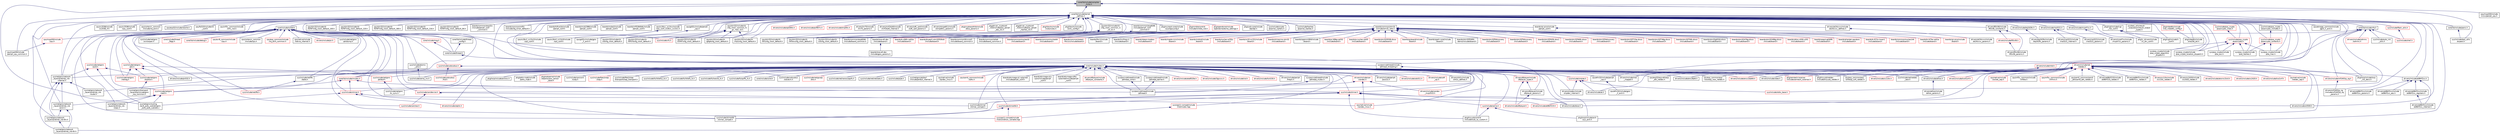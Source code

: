digraph "core/lib/include/compiler_hints.h"
{
 // LATEX_PDF_SIZE
  edge [fontname="Helvetica",fontsize="10",labelfontname="Helvetica",labelfontsize="10"];
  node [fontname="Helvetica",fontsize="10",shape=record];
  Node1 [label="core/lib/include/compiler\l_hints.h",height=0.2,width=0.4,color="black", fillcolor="grey75", style="filled", fontcolor="black",tooltip="Common macros and compiler attributes/pragmas configuration."];
  Node1 -> Node2 [dir="back",color="midnightblue",fontsize="10",style="solid",fontname="Helvetica"];
  Node2 [label="core/lib/include/kernel\l_defines.h",height=0.2,width=0.4,color="black", fillcolor="white", style="filled",URL="$kernel__defines_8h.html",tooltip="Common macros and compiler attributes/pragmas configuration."];
  Node2 -> Node3 [dir="back",color="midnightblue",fontsize="10",style="solid",fontname="Helvetica"];
  Node3 [label="core/include/mutex.h",height=0.2,width=0.4,color="black", fillcolor="white", style="filled",URL="$mutex_8h.html",tooltip="Mutex for thread synchronization."];
  Node3 -> Node4 [dir="back",color="midnightblue",fontsize="10",style="solid",fontname="Helvetica"];
  Node4 [label="core/include/cond.h",height=0.2,width=0.4,color="black", fillcolor="white", style="filled",URL="$cond_8h.html",tooltip="Condition variable for thread synchronization."];
  Node3 -> Node5 [dir="back",color="midnightblue",fontsize="10",style="solid",fontname="Helvetica"];
  Node5 [label="core/lib/include/rmutex.h",height=0.2,width=0.4,color="red", fillcolor="white", style="filled",URL="$rmutex_8h.html",tooltip="Recursive Mutex for thread synchronization."];
  Node5 -> Node7 [dir="back",color="midnightblue",fontsize="10",style="solid",fontname="Helvetica"];
  Node7 [label="sys/include/net/gnrc\l/netif.h",height=0.2,width=0.4,color="red", fillcolor="white", style="filled",URL="$gnrc_2netif_8h.html",tooltip="Definition for GNRC's network interfaces."];
  Node7 -> Node40 [dir="back",color="midnightblue",fontsize="10",style="solid",fontname="Helvetica"];
  Node40 [label="sys/net/gnrc/network\l_layer/ipv6/nib/_nib\l-arsm.h",height=0.2,width=0.4,color="black", fillcolor="white", style="filled",URL="$__nib-arsm_8h_source.html",tooltip=" "];
  Node40 -> Node38 [dir="back",color="midnightblue",fontsize="10",style="solid",fontname="Helvetica"];
  Node38 [label="sys/net/gnrc/network\l_layer/ipv6/nib/_nib-6ln.h",height=0.2,width=0.4,color="black", fillcolor="white", style="filled",URL="$__nib-6ln_8h.html",tooltip="Definitions related to 6Lo node (6LN) functionality of the NIB."];
  Node38 -> Node39 [dir="back",color="midnightblue",fontsize="10",style="solid",fontname="Helvetica"];
  Node39 [label="sys/net/gnrc/network\l_layer/ipv6/nib/_nib-6lr.h",height=0.2,width=0.4,color="black", fillcolor="white", style="filled",URL="$__nib-6lr_8h.html",tooltip="Definitions related to 6Lo router (6LR) functionality of the NIB."];
  Node40 -> Node39 [dir="back",color="midnightblue",fontsize="10",style="solid",fontname="Helvetica"];
  Node7 -> Node72 [dir="back",color="midnightblue",fontsize="10",style="solid",fontname="Helvetica"];
  Node72 [label="sys/net/gnrc/network\l_layer/ipv6/nib/_nib\l-slaac.h",height=0.2,width=0.4,color="black", fillcolor="white", style="filled",URL="$__nib-slaac_8h.html",tooltip="Definions related to SLAAC functionality of the NIB."];
  Node7 -> Node29 [dir="back",color="midnightblue",fontsize="10",style="solid",fontname="Helvetica"];
  Node29 [label="sys/net/gnrc/routing\l/ipv6_auto_subnets/gnrc\l_ipv6_auto_subnets.c",height=0.2,width=0.4,color="black", fillcolor="white", style="filled",URL="$gnrc__ipv6__auto__subnets_8c.html",tooltip=" "];
  Node5 -> Node73 [dir="back",color="midnightblue",fontsize="10",style="solid",fontname="Helvetica"];
  Node73 [label="sys/include/xtimer.h",height=0.2,width=0.4,color="red", fillcolor="white", style="filled",URL="$xtimer_8h.html",tooltip="xtimer interface definitions"];
  Node73 -> Node74 [dir="back",color="midnightblue",fontsize="10",style="solid",fontname="Helvetica"];
  Node74 [label="drivers/include/at86rf215.h",height=0.2,width=0.4,color="red", fillcolor="white", style="filled",URL="$at86rf215_8h.html",tooltip="Interface definition for AT86RF215 based drivers."];
  Node73 -> Node81 [dir="back",color="midnightblue",fontsize="10",style="solid",fontname="Helvetica"];
  Node81 [label="drivers/include/sdp3x.h",height=0.2,width=0.4,color="red", fillcolor="white", style="filled",URL="$sdp3x_8h.html",tooltip="Device driver interface for the SDP3x sensor."];
  Node73 -> Node29 [dir="back",color="midnightblue",fontsize="10",style="solid",fontname="Helvetica"];
  Node5 -> Node93 [dir="back",color="midnightblue",fontsize="10",style="solid",fontname="Helvetica"];
  Node93 [label="sys/include/ztimer.h",height=0.2,width=0.4,color="red", fillcolor="white", style="filled",URL="$ztimer_8h.html",tooltip="ztimer API"];
  Node93 -> Node94 [dir="back",color="midnightblue",fontsize="10",style="solid",fontname="Helvetica"];
  Node94 [label="drivers/include/dose.h",height=0.2,width=0.4,color="black", fillcolor="white", style="filled",URL="$dose_8h.html",tooltip="Driver for the Differentially Operated Serial Ethernet module."];
  Node93 -> Node107 [dir="back",color="midnightblue",fontsize="10",style="solid",fontname="Helvetica"];
  Node107 [label="drivers/include/w5500.h",height=0.2,width=0.4,color="black", fillcolor="white", style="filled",URL="$w5500_8h.html",tooltip="Interface definition for the W5500 device driver."];
  Node93 -> Node116 [dir="back",color="midnightblue",fontsize="10",style="solid",fontname="Helvetica"];
  Node116 [label="pkg/tinyusb/contrib\l/include/tusb_os_custom.h",height=0.2,width=0.4,color="black", fillcolor="white", style="filled",URL="$tusb__os__custom_8h.html",tooltip="TinyUSB OS Abstraction Layer for RIOT."];
  Node93 -> Node145 [dir="back",color="midnightblue",fontsize="10",style="solid",fontname="Helvetica"];
  Node145 [label="sys/include/sema.h",height=0.2,width=0.4,color="red", fillcolor="white", style="filled",URL="$sema_8h.html",tooltip="Semaphore definitions."];
  Node145 -> Node146 [dir="back",color="midnightblue",fontsize="10",style="solid",fontname="Helvetica"];
  Node146 [label="pkg/lwip/include/arch\l/sys_arch.h",height=0.2,width=0.4,color="black", fillcolor="white", style="filled",URL="$sys__arch_8h.html",tooltip="OS abstraction layer."];
  Node145 -> Node116 [dir="back",color="midnightblue",fontsize="10",style="solid",fontname="Helvetica"];
  Node93 -> Node165 [dir="back",color="midnightblue",fontsize="10",style="solid",fontname="Helvetica"];
  Node165 [label="sys/include/ztimer\l/xtimer_compat.h",height=0.2,width=0.4,color="black", fillcolor="white", style="filled",URL="$ztimer_2xtimer__compat_8h.html",tooltip="ztimer xtimer wrapper interface"];
  Node93 -> Node166 [dir="back",color="midnightblue",fontsize="10",style="solid",fontname="Helvetica"];
  Node166 [label="sys/include/ztimer64\l/xtimer_compat.h",height=0.2,width=0.4,color="black", fillcolor="white", style="filled",URL="$ztimer64_2xtimer__compat_8h.html",tooltip="ztimer64 xtimer wrapper interface"];
  Node93 -> Node167 [dir="back",color="midnightblue",fontsize="10",style="solid",fontname="Helvetica"];
  Node167 [label="sys/include/ztimer64.h",height=0.2,width=0.4,color="red", fillcolor="white", style="filled",URL="$ztimer64_8h.html",tooltip="ztimer 64bit API"];
  Node167 -> Node169 [dir="back",color="midnightblue",fontsize="10",style="solid",fontname="Helvetica"];
  Node169 [label="sys/cpp11-compat/include\l/riot/condition_variable.hpp",height=0.2,width=0.4,color="red", fillcolor="white", style="filled",URL="$condition__variable_8hpp.html",tooltip="C++11 condition variable drop in replacement."];
  Node167 -> Node166 [dir="back",color="midnightblue",fontsize="10",style="solid",fontname="Helvetica"];
  Node3 -> Node171 [dir="back",color="midnightblue",fontsize="10",style="solid",fontname="Helvetica"];
  Node171 [label="cpu/efm32/include/periph\l_cpu.h",height=0.2,width=0.4,color="black", fillcolor="white", style="filled",URL="$efm32_2include_2periph__cpu_8h.html",tooltip="CPU specific definitions for internal peripheral handling."];
  Node171 -> Node172 [dir="back",color="midnightblue",fontsize="10",style="solid",fontname="Helvetica"];
  Node172 [label="cpu/efm32/include/gpio\l_ll_arch.h",height=0.2,width=0.4,color="black", fillcolor="white", style="filled",URL="$efm32_2include_2gpio__ll__arch_8h.html",tooltip="CPU specific part of the Peripheral GPIO Low-Level API."];
  Node3 -> Node173 [dir="back",color="midnightblue",fontsize="10",style="solid",fontname="Helvetica"];
  Node173 [label="cpu/esp32/esp-eth/esp\l_eth_netdev.h",height=0.2,width=0.4,color="black", fillcolor="white", style="filled",URL="$esp__eth__netdev_8h.html",tooltip="Netdev interface for the ESP32 Ethernet MAC module."];
  Node3 -> Node174 [dir="back",color="midnightblue",fontsize="10",style="solid",fontname="Helvetica"];
  Node174 [label="cpu/esp_common/esp\l-now/esp_now_netdev.h",height=0.2,width=0.4,color="black", fillcolor="white", style="filled",URL="$esp__now__netdev_8h.html",tooltip="Netdev interface for the ESP-NOW WiFi P2P protocol."];
  Node3 -> Node175 [dir="back",color="midnightblue",fontsize="10",style="solid",fontname="Helvetica"];
  Node175 [label="cpu/esp_common/esp\l-wifi/esp_wifi_netdev.h",height=0.2,width=0.4,color="black", fillcolor="white", style="filled",URL="$esp__wifi__netdev_8h.html",tooltip="Network device driver for the ESP SoCs WiFi interface."];
  Node3 -> Node176 [dir="back",color="midnightblue",fontsize="10",style="solid",fontname="Helvetica"];
  Node176 [label="cpu/native/include\l/candev_linux.h",height=0.2,width=0.4,color="red", fillcolor="white", style="filled",URL="$candev__linux_8h.html",tooltip="Implementation of simulated CAN controller driver using SocketCAN on Linux."];
  Node3 -> Node178 [dir="back",color="midnightblue",fontsize="10",style="solid",fontname="Helvetica"];
  Node178 [label="cpu/native/include\l/spidev_linux.h",height=0.2,width=0.4,color="black", fillcolor="white", style="filled",URL="$spidev__linux_8h.html",tooltip="Implementation of SPI access from Linux User Space."];
  Node3 -> Node179 [dir="back",color="midnightblue",fontsize="10",style="solid",fontname="Helvetica"];
  Node179 [label="cpu/sam0_common/include\l/sdhc.h",height=0.2,width=0.4,color="red", fillcolor="white", style="filled",URL="$sdhc_8h.html",tooltip="SD card interface functions for sam0 class devices."];
  Node3 -> Node181 [dir="back",color="midnightblue",fontsize="10",style="solid",fontname="Helvetica"];
  Node181 [label="boards/atxmega-a1-xplained\l/include/periph_conf.h",height=0.2,width=0.4,color="black", fillcolor="white", style="filled",URL="$boards_2atxmega-a1-xplained_2include_2periph__conf_8h.html",tooltip="Peripheral MCU configuration for the ATxmegaA1 Xplained board."];
  Node3 -> Node182 [dir="back",color="midnightblue",fontsize="10",style="solid",fontname="Helvetica"];
  Node182 [label="boards/atxmega-a1u\l-xpro/include/periph\l_conf.h",height=0.2,width=0.4,color="black", fillcolor="white", style="filled",URL="$boards_2atxmega-a1u-xpro_2include_2periph__conf_8h.html",tooltip="Peripheral MCU configuration for the ATxmegaA1U Xplained Pro board."];
  Node3 -> Node183 [dir="back",color="midnightblue",fontsize="10",style="solid",fontname="Helvetica"];
  Node183 [label="boards/atxmega-a3bu\l-xplained/include/periph\l_conf.h",height=0.2,width=0.4,color="black", fillcolor="white", style="filled",URL="$boards_2atxmega-a3bu-xplained_2include_2periph__conf_8h.html",tooltip="Peripheral MCU configuration for the ATxmegaA3BU Xplained board."];
  Node3 -> Node184 [dir="back",color="midnightblue",fontsize="10",style="solid",fontname="Helvetica"];
  Node184 [label="drivers/dfplayer/include\l/dfplayer_constants.h",height=0.2,width=0.4,color="red", fillcolor="white", style="filled",URL="$dfplayer__constants_8h.html",tooltip="Constants used in the DFPlayer Mini Driver."];
  Node3 -> Node187 [dir="back",color="midnightblue",fontsize="10",style="solid",fontname="Helvetica"];
  Node187 [label="drivers/dfplayer/include\l/dfplayer_types.h",height=0.2,width=0.4,color="red", fillcolor="white", style="filled",URL="$dfplayer__types_8h.html",tooltip="Types used in the DFPlayer Mini Device Driver."];
  Node187 -> Node189 [dir="back",color="midnightblue",fontsize="10",style="solid",fontname="Helvetica"];
  Node189 [label="drivers/dfplayer/include\l/dfplayer_params.h",height=0.2,width=0.4,color="black", fillcolor="white", style="filled",URL="$dfplayer__params_8h.html",tooltip="Default configuration for the DFPlayer Mini driver."];
  Node189 -> Node186 [dir="back",color="midnightblue",fontsize="10",style="solid",fontname="Helvetica"];
  Node186 [label="drivers/include/dfplayer.h",height=0.2,width=0.4,color="red", fillcolor="white", style="filled",URL="$dfplayer_8h.html",tooltip="DFPlayer Mini Device Driver."];
  Node187 -> Node186 [dir="back",color="midnightblue",fontsize="10",style="solid",fontname="Helvetica"];
  Node3 -> Node190 [dir="back",color="midnightblue",fontsize="10",style="solid",fontname="Helvetica"];
  Node190 [label="drivers/include/ata8520e.h",height=0.2,width=0.4,color="red", fillcolor="white", style="filled",URL="$ata8520e_8h.html",tooltip="Device driver for Microchip ATA8520E transceiver (Sigfox)"];
  Node3 -> Node192 [dir="back",color="midnightblue",fontsize="10",style="solid",fontname="Helvetica"];
  Node192 [label="drivers/include/can\l/candev.h",height=0.2,width=0.4,color="red", fillcolor="white", style="filled",URL="$candev_8h.html",tooltip="Definitions for low-level CAN driver interface."];
  Node192 -> Node176 [dir="back",color="midnightblue",fontsize="10",style="solid",fontname="Helvetica"];
  Node192 -> Node196 [dir="back",color="midnightblue",fontsize="10",style="solid",fontname="Helvetica"];
  Node196 [label="drivers/include/candev\l_mcp2515.h",height=0.2,width=0.4,color="red", fillcolor="white", style="filled",URL="$candev__mcp2515_8h.html",tooltip="Definition of the implementation of the CAN controller driver."];
  Node192 -> Node202 [dir="back",color="midnightblue",fontsize="10",style="solid",fontname="Helvetica"];
  Node202 [label="sys/include/can/device.h",height=0.2,width=0.4,color="red", fillcolor="white", style="filled",URL="$sys_2include_2can_2device_8h.html",tooltip="Definitions of CAN device interface."];
  Node202 -> Node176 [dir="back",color="midnightblue",fontsize="10",style="solid",fontname="Helvetica"];
  Node202 -> Node205 [dir="back",color="midnightblue",fontsize="10",style="solid",fontname="Helvetica"];
  Node205 [label="sys/include/can/raw.h",height=0.2,width=0.4,color="red", fillcolor="white", style="filled",URL="$can_2raw_8h.html",tooltip="Definitions high-level RAW CAN interface."];
  Node3 -> Node196 [dir="back",color="midnightblue",fontsize="10",style="solid",fontname="Helvetica"];
  Node3 -> Node10 [dir="back",color="midnightblue",fontsize="10",style="solid",fontname="Helvetica"];
  Node10 [label="drivers/include/cc110x.h",height=0.2,width=0.4,color="red", fillcolor="white", style="filled",URL="$cc110x_8h.html",tooltip="Interface definition for the CC1100/CC1101 driver."];
  Node3 -> Node94 [dir="back",color="midnightblue",fontsize="10",style="solid",fontname="Helvetica"];
  Node3 -> Node207 [dir="back",color="midnightblue",fontsize="10",style="solid",fontname="Helvetica"];
  Node207 [label="drivers/include/enc28j60.h",height=0.2,width=0.4,color="black", fillcolor="white", style="filled",URL="$enc28j60_8h.html",tooltip="Interface definition for the ENC28J60 driver ."];
  Node3 -> Node208 [dir="back",color="midnightblue",fontsize="10",style="solid",fontname="Helvetica"];
  Node208 [label="drivers/include/encx24j600.h",height=0.2,width=0.4,color="red", fillcolor="white", style="filled",URL="$encx24j600_8h.html",tooltip="Interface definition for the ENCX24J600 driver."];
  Node3 -> Node210 [dir="back",color="midnightblue",fontsize="10",style="solid",fontname="Helvetica"];
  Node210 [label="drivers/include/ethos.h",height=0.2,width=0.4,color="black", fillcolor="white", style="filled",URL="$ethos_8h.html",tooltip="Interface definition for the ethernet-over-serial module."];
  Node210 -> Node211 [dir="back",color="midnightblue",fontsize="10",style="solid",fontname="Helvetica"];
  Node211 [label="drivers/ethos/include\l/ethos_params.h",height=0.2,width=0.4,color="black", fillcolor="white", style="filled",URL="$ethos__params_8h.html",tooltip="Default configuration for the ethos device driver."];
  Node3 -> Node212 [dir="back",color="midnightblue",fontsize="10",style="solid",fontname="Helvetica"];
  Node212 [label="drivers/include/kw41zrf.h",height=0.2,width=0.4,color="red", fillcolor="white", style="filled",URL="$kw41zrf_8h.html",tooltip="Interface definition for the kw41zrf driver."];
  Node3 -> Node215 [dir="back",color="midnightblue",fontsize="10",style="solid",fontname="Helvetica"];
  Node215 [label="drivers/include/l3gxxxx.h",height=0.2,width=0.4,color="red", fillcolor="white", style="filled",URL="$l3gxxxx_8h.html",tooltip="Device Driver for ST L3Gxxxx 3-axis gyroscope sensor family."];
  Node3 -> Node217 [dir="back",color="midnightblue",fontsize="10",style="solid",fontname="Helvetica"];
  Node217 [label="drivers/include/lcd.h",height=0.2,width=0.4,color="red", fillcolor="white", style="filled",URL="$lcd_8h.html",tooltip=" "];
  Node3 -> Node222 [dir="back",color="midnightblue",fontsize="10",style="solid",fontname="Helvetica"];
  Node222 [label="drivers/include/ltc4150.h",height=0.2,width=0.4,color="red", fillcolor="white", style="filled",URL="$ltc4150_8h.html",tooltip="LTC4150 coulomb counter."];
  Node3 -> Node224 [dir="back",color="midnightblue",fontsize="10",style="solid",fontname="Helvetica"];
  Node224 [label="drivers/include/mtd\l_mapper.h",height=0.2,width=0.4,color="black", fillcolor="white", style="filled",URL="$mtd__mapper_8h_source.html",tooltip=" "];
  Node3 -> Node225 [dir="back",color="midnightblue",fontsize="10",style="solid",fontname="Helvetica"];
  Node225 [label="drivers/include/periph\l/freqm.h",height=0.2,width=0.4,color="black", fillcolor="white", style="filled",URL="$freqm_8h.html",tooltip="FREQM peripheral driver interface definitions."];
  Node3 -> Node226 [dir="back",color="midnightblue",fontsize="10",style="solid",fontname="Helvetica"];
  Node226 [label="drivers/include/periph\l/pio/i2c.h",height=0.2,width=0.4,color="black", fillcolor="white", style="filled",URL="$pio_2i2c_8h.html",tooltip="PIO I2C program interface."];
  Node3 -> Node227 [dir="back",color="midnightblue",fontsize="10",style="solid",fontname="Helvetica"];
  Node227 [label="drivers/include/pn532.h",height=0.2,width=0.4,color="black", fillcolor="white", style="filled",URL="$pn532_8h.html",tooltip="PN532 driver."];
  Node3 -> Node81 [dir="back",color="midnightblue",fontsize="10",style="solid",fontname="Helvetica"];
  Node3 -> Node228 [dir="back",color="midnightblue",fontsize="10",style="solid",fontname="Helvetica"];
  Node228 [label="drivers/include/sds011.h",height=0.2,width=0.4,color="red", fillcolor="white", style="filled",URL="$sds011_8h.html",tooltip="Interface for controlling SDS011 Laser Dust Sensor."];
  Node3 -> Node230 [dir="back",color="midnightblue",fontsize="10",style="solid",fontname="Helvetica"];
  Node230 [label="drivers/include/soft\l_spi.h",height=0.2,width=0.4,color="red", fillcolor="white", style="filled",URL="$soft__spi_8h.html",tooltip="Software SPI port descriptor definition."];
  Node3 -> Node232 [dir="back",color="midnightblue",fontsize="10",style="solid",fontname="Helvetica"];
  Node232 [label="drivers/include/xbee.h",height=0.2,width=0.4,color="black", fillcolor="white", style="filled",URL="$xbee_8h.html",tooltip="High-level driver for the XBee S1 802.15.4 modem."];
  Node3 -> Node233 [dir="back",color="midnightblue",fontsize="10",style="solid",fontname="Helvetica"];
  Node233 [label="drivers/sht1x/include\l/sht1x_defines.h",height=0.2,width=0.4,color="black", fillcolor="white", style="filled",URL="$sht1x__defines_8h.html",tooltip="Internal defines required by the SHT10/SHT11/SHT15 driver."];
  Node3 -> Node234 [dir="back",color="midnightblue",fontsize="10",style="solid",fontname="Helvetica"];
  Node234 [label="drivers/slipdev/include\l/slipdev_internal.h",height=0.2,width=0.4,color="black", fillcolor="white", style="filled",URL="$slipdev__internal_8h.html",tooltip=" "];
  Node3 -> Node235 [dir="back",color="midnightblue",fontsize="10",style="solid",fontname="Helvetica"];
  Node235 [label="pkg/lwip/include/arch/cc.h",height=0.2,width=0.4,color="black", fillcolor="white", style="filled",URL="$cc_8h.html",tooltip="Compiler/platform abstraction."];
  Node3 -> Node146 [dir="back",color="midnightblue",fontsize="10",style="solid",fontname="Helvetica"];
  Node3 -> Node236 [dir="back",color="midnightblue",fontsize="10",style="solid",fontname="Helvetica"];
  Node236 [label="pkg/paho-mqtt/include\l/paho_mqtt.h",height=0.2,width=0.4,color="black", fillcolor="white", style="filled",URL="$paho__mqtt_8h.html",tooltip="Network MQTT interface definitions."];
  Node3 -> Node237 [dir="back",color="midnightblue",fontsize="10",style="solid",fontname="Helvetica"];
  Node237 [label="pkg/semtech-loramac\l/include/semtech_loramac.h",height=0.2,width=0.4,color="red", fillcolor="white", style="filled",URL="$semtech__loramac_8h.html",tooltip="Public API and definitions of the Semtech LoRaMAC."];
  Node3 -> Node116 [dir="back",color="midnightblue",fontsize="10",style="solid",fontname="Helvetica"];
  Node3 -> Node238 [dir="back",color="midnightblue",fontsize="10",style="solid",fontname="Helvetica"];
  Node238 [label="pkg/tinyusb/netdev\l/include/tinyusb_netdev.h",height=0.2,width=0.4,color="black", fillcolor="white", style="filled",URL="$tinyusb__netdev_8h.html",tooltip="TinyUSB netdev driver for CDC ECM, CDC NCM and RNDIS protocol."];
  Node3 -> Node239 [dir="back",color="midnightblue",fontsize="10",style="solid",fontname="Helvetica"];
  Node239 [label="pkg/wakaama/include\l/objects/ipso_sensor\l_base.h",height=0.2,width=0.4,color="red", fillcolor="white", style="filled",URL="$ipso__sensor__base_8h.html",tooltip=" "];
  Node3 -> Node246 [dir="back",color="midnightblue",fontsize="10",style="solid",fontname="Helvetica"];
  Node246 [label="sys/cpp11-compat/include\l/riot/mutex.hpp",height=0.2,width=0.4,color="red", fillcolor="white", style="filled",URL="$mutex_8hpp.html",tooltip="C++11 mutex drop in replacement."];
  Node246 -> Node169 [dir="back",color="midnightblue",fontsize="10",style="solid",fontname="Helvetica"];
  Node3 -> Node118 [dir="back",color="midnightblue",fontsize="10",style="solid",fontname="Helvetica"];
  Node118 [label="sys/include/can/conn\l/isotp.h",height=0.2,width=0.4,color="black", fillcolor="white", style="filled",URL="$conn_2isotp_8h.html",tooltip="Definitions of generic CAN interface."];
  Node3 -> Node247 [dir="back",color="midnightblue",fontsize="10",style="solid",fontname="Helvetica"];
  Node247 [label="sys/include/fido2/ctap\l/ctap.h",height=0.2,width=0.4,color="red", fillcolor="white", style="filled",URL="$ctap_2ctap_8h.html",tooltip="Internal FIDO2 CTAP defines, structures and function declarations."];
  Node3 -> Node251 [dir="back",color="midnightblue",fontsize="10",style="solid",fontname="Helvetica"];
  Node251 [label="sys/include/fido2/ctap\l/transport/ctap_transport.h",height=0.2,width=0.4,color="black", fillcolor="white", style="filled",URL="$ctap__transport_8h.html",tooltip="CTAP transport layer defines and function declarations."];
  Node3 -> Node252 [dir="back",color="midnightblue",fontsize="10",style="solid",fontname="Helvetica"];
  Node252 [label="sys/include/fs/littlefs2_fs.h",height=0.2,width=0.4,color="black", fillcolor="white", style="filled",URL="$littlefs2__fs_8h.html",tooltip="littlefs v2 integration with vfs"];
  Node3 -> Node253 [dir="back",color="midnightblue",fontsize="10",style="solid",fontname="Helvetica"];
  Node253 [label="sys/include/fs/littlefs_fs.h",height=0.2,width=0.4,color="black", fillcolor="white", style="filled",URL="$littlefs__fs_8h.html",tooltip="littlefs integration with vfs"];
  Node3 -> Node254 [dir="back",color="midnightblue",fontsize="10",style="solid",fontname="Helvetica"];
  Node254 [label="sys/include/fs/lwext4_fs.h",height=0.2,width=0.4,color="black", fillcolor="white", style="filled",URL="$lwext4__fs_8h.html",tooltip="lwext4 integration with vfs"];
  Node3 -> Node255 [dir="back",color="midnightblue",fontsize="10",style="solid",fontname="Helvetica"];
  Node255 [label="sys/include/fs/spiffs_fs.h",height=0.2,width=0.4,color="black", fillcolor="white", style="filled",URL="$spiffs__fs_8h.html",tooltip="SPIFFS integration with vfs."];
  Node3 -> Node256 [dir="back",color="midnightblue",fontsize="10",style="solid",fontname="Helvetica"];
  Node256 [label="sys/include/isrpipe.h",height=0.2,width=0.4,color="red", fillcolor="white", style="filled",URL="$isrpipe_8h.html",tooltip="isrpipe Interface"];
  Node256 -> Node257 [dir="back",color="midnightblue",fontsize="10",style="solid",fontname="Helvetica"];
  Node257 [label="drivers/include/at.h",height=0.2,width=0.4,color="black", fillcolor="white", style="filled",URL="$at_8h.html",tooltip="AT (Hayes) library interface."];
  Node256 -> Node234 [dir="back",color="midnightblue",fontsize="10",style="solid",fontname="Helvetica"];
  Node256 -> Node261 [dir="back",color="midnightblue",fontsize="10",style="solid",fontname="Helvetica"];
  Node261 [label="sys/include/stdio_base.h",height=0.2,width=0.4,color="red", fillcolor="white", style="filled",URL="$stdio__base_8h.html",tooltip=" "];
  Node3 -> Node266 [dir="back",color="midnightblue",fontsize="10",style="solid",fontname="Helvetica"];
  Node266 [label="sys/include/net/fib\l/table.h",height=0.2,width=0.4,color="black", fillcolor="white", style="filled",URL="$table_8h.html",tooltip="Types and functions for operating fib tables."];
  Node266 -> Node267 [dir="back",color="midnightblue",fontsize="10",style="solid",fontname="Helvetica"];
  Node267 [label="sys/include/net/fib.h",height=0.2,width=0.4,color="red", fillcolor="white", style="filled",URL="$fib_8h.html",tooltip="Types and functions for FIB."];
  Node3 -> Node124 [dir="back",color="midnightblue",fontsize="10",style="solid",fontname="Helvetica"];
  Node124 [label="sys/include/net/gcoap\l/dns.h",height=0.2,width=0.4,color="red", fillcolor="white", style="filled",URL="$gcoap_2dns_8h.html",tooltip="gcoap_dns definitions"];
  Node3 -> Node268 [dir="back",color="midnightblue",fontsize="10",style="solid",fontname="Helvetica"];
  Node268 [label="sys/include/net/gnrc\l/pktbuf.h",height=0.2,width=0.4,color="red", fillcolor="white", style="filled",URL="$pktbuf_8h.html",tooltip="Interface definition for the global network buffer."];
  Node268 -> Node270 [dir="back",color="midnightblue",fontsize="10",style="solid",fontname="Helvetica"];
  Node270 [label="sys/include/net/gnrc\l/tx_sync.h",height=0.2,width=0.4,color="black", fillcolor="white", style="filled",URL="$tx__sync_8h.html",tooltip="Definitions for TX sync."];
  Node3 -> Node30 [dir="back",color="midnightblue",fontsize="10",style="solid",fontname="Helvetica"];
  Node30 [label="sys/include/net/gnrc\l/tcp/tcb.h",height=0.2,width=0.4,color="red", fillcolor="white", style="filled",URL="$tcb_8h.html",tooltip="GNRC TCP transmission control block (TCB)"];
  Node30 -> Node32 [dir="back",color="midnightblue",fontsize="10",style="solid",fontname="Helvetica"];
  Node32 [label="sys/net/gnrc/transport\l_layer/tcp/include/gnrc\l_tcp_common.h",height=0.2,width=0.4,color="black", fillcolor="white", style="filled",URL="$gnrc__tcp__common_8h.html",tooltip="Internally used defines, macros and variable declarations."];
  Node3 -> Node270 [dir="back",color="midnightblue",fontsize="10",style="solid",fontname="Helvetica"];
  Node3 -> Node274 [dir="back",color="midnightblue",fontsize="10",style="solid",fontname="Helvetica"];
  Node274 [label="sys/include/net/nanocoap/fs.h",height=0.2,width=0.4,color="black", fillcolor="white", style="filled",URL="$fs_8h.html",tooltip="nanoCoAP virtual file system"];
  Node3 -> Node275 [dir="back",color="midnightblue",fontsize="10",style="solid",fontname="Helvetica"];
  Node275 [label="sys/include/net/netdev\l_test.h",height=0.2,width=0.4,color="black", fillcolor="white", style="filled",URL="$netdev__test_8h.html",tooltip="netdev dummy test driver definitions"];
  Node3 -> Node276 [dir="back",color="midnightblue",fontsize="10",style="solid",fontname="Helvetica"];
  Node276 [label="sys/include/net/netstats.h",height=0.2,width=0.4,color="black", fillcolor="white", style="filled",URL="$include_2net_2netstats_8h.html",tooltip="Definition of net statistics."];
  Node3 -> Node277 [dir="back",color="midnightblue",fontsize="10",style="solid",fontname="Helvetica"];
  Node277 [label="sys/include/pipe.h",height=0.2,width=0.4,color="black", fillcolor="white", style="filled",URL="$pipe_8h.html",tooltip=" "];
  Node3 -> Node145 [dir="back",color="midnightblue",fontsize="10",style="solid",fontname="Helvetica"];
  Node3 -> Node278 [dir="back",color="midnightblue",fontsize="10",style="solid",fontname="Helvetica"];
  Node278 [label="sys/include/sema_inv.h",height=0.2,width=0.4,color="black", fillcolor="white", style="filled",URL="$sema__inv_8h.html",tooltip="Inverse Semaphore definitions."];
  Node3 -> Node279 [dir="back",color="midnightblue",fontsize="10",style="solid",fontname="Helvetica"];
  Node279 [label="sys/include/usb/usbus\l/cdc/ecm.h",height=0.2,width=0.4,color="black", fillcolor="white", style="filled",URL="$ecm_8h.html",tooltip="Interface and definitions for USB CDC ECM type interfaces."];
  Node3 -> Node280 [dir="back",color="midnightblue",fontsize="10",style="solid",fontname="Helvetica"];
  Node280 [label="sys/include/usb/usbus\l/hid.h",height=0.2,width=0.4,color="red", fillcolor="white", style="filled",URL="$usbus_2hid_8h.html",tooltip="Interface and definitions for USB HID type interfaces in USBUS."];
  Node3 -> Node73 [dir="back",color="midnightblue",fontsize="10",style="solid",fontname="Helvetica"];
  Node3 -> Node165 [dir="back",color="midnightblue",fontsize="10",style="solid",fontname="Helvetica"];
  Node3 -> Node93 [dir="back",color="midnightblue",fontsize="10",style="solid",fontname="Helvetica"];
  Node3 -> Node166 [dir="back",color="midnightblue",fontsize="10",style="solid",fontname="Helvetica"];
  Node3 -> Node167 [dir="back",color="midnightblue",fontsize="10",style="solid",fontname="Helvetica"];
  Node3 -> Node37 [dir="back",color="midnightblue",fontsize="10",style="solid",fontname="Helvetica"];
  Node37 [label="sys/net/gnrc/network\l_layer/ipv6/nib/_nib\l-internal.h",height=0.2,width=0.4,color="black", fillcolor="white", style="filled",URL="$__nib-internal_8h_source.html",tooltip=" "];
  Node37 -> Node38 [dir="back",color="midnightblue",fontsize="10",style="solid",fontname="Helvetica"];
  Node37 -> Node39 [dir="back",color="midnightblue",fontsize="10",style="solid",fontname="Helvetica"];
  Node37 -> Node40 [dir="back",color="midnightblue",fontsize="10",style="solid",fontname="Helvetica"];
  Node37 -> Node41 [dir="back",color="midnightblue",fontsize="10",style="solid",fontname="Helvetica"];
  Node41 [label="sys/net/gnrc/network\l_layer/ipv6/nib/_nib\l-router.h",height=0.2,width=0.4,color="black", fillcolor="white", style="filled",URL="$__nib-router_8h_source.html",tooltip=" "];
  Node3 -> Node282 [dir="back",color="midnightblue",fontsize="10",style="solid",fontname="Helvetica"];
  Node282 [label="sys/net/gnrc/pktbuf\l/include/pktbuf_internal.h",height=0.2,width=0.4,color="black", fillcolor="white", style="filled",URL="$pktbuf__internal_8h.html",tooltip="Internal stuff for gnrc_pktbuf."];
  Node3 -> Node32 [dir="back",color="midnightblue",fontsize="10",style="solid",fontname="Helvetica"];
  Node3 -> Node283 [dir="back",color="midnightblue",fontsize="10",style="solid",fontname="Helvetica"];
  Node283 [label="sys/posix/pthread/include\l/pthread.h",height=0.2,width=0.4,color="black", fillcolor="white", style="filled",URL="$pthread_8h.html",tooltip="POSIX conforming multi-threading features."];
  Node3 -> Node284 [dir="back",color="midnightblue",fontsize="10",style="solid",fontname="Helvetica"];
  Node284 [label="sys/posix/pthread/include\l/pthread_barrier.h",height=0.2,width=0.4,color="black", fillcolor="white", style="filled",URL="$pthread__barrier_8h.html",tooltip="Synchronization barriers."];
  Node284 -> Node283 [dir="back",color="midnightblue",fontsize="10",style="solid",fontname="Helvetica"];
  Node3 -> Node285 [dir="back",color="midnightblue",fontsize="10",style="solid",fontname="Helvetica"];
  Node285 [label="sys/posix/pthread/include\l/pthread_cond.h",height=0.2,width=0.4,color="black", fillcolor="white", style="filled",URL="$pthread__cond_8h.html",tooltip="RIOT POSIX condition variable API."];
  Node285 -> Node283 [dir="back",color="midnightblue",fontsize="10",style="solid",fontname="Helvetica"];
  Node3 -> Node286 [dir="back",color="midnightblue",fontsize="10",style="solid",fontname="Helvetica"];
  Node286 [label="sys/posix/pthread/include\l/pthread_mutex.h",height=0.2,width=0.4,color="black", fillcolor="white", style="filled",URL="$pthread__mutex_8h.html",tooltip="Mutual exclusion."];
  Node286 -> Node283 [dir="back",color="midnightblue",fontsize="10",style="solid",fontname="Helvetica"];
  Node2 -> Node287 [dir="back",color="midnightblue",fontsize="10",style="solid",fontname="Helvetica"];
  Node287 [label="core/include/sched.h",height=0.2,width=0.4,color="black", fillcolor="white", style="filled",URL="$sched_8h.html",tooltip="Scheduler API definition."];
  Node287 -> Node288 [dir="back",color="midnightblue",fontsize="10",style="solid",fontname="Helvetica"];
  Node288 [label="core/include/msg.h",height=0.2,width=0.4,color="red", fillcolor="white", style="filled",URL="$core_2include_2msg_8h.html",tooltip="Messaging API for inter process communication."];
  Node288 -> Node293 [dir="back",color="midnightblue",fontsize="10",style="solid",fontname="Helvetica"];
  Node293 [label="core/include/thread.h",height=0.2,width=0.4,color="black", fillcolor="white", style="filled",URL="$core_2include_2thread_8h.html",tooltip="Threading API."];
  Node293 -> Node3 [dir="back",color="midnightblue",fontsize="10",style="solid",fontname="Helvetica"];
  Node287 -> Node293 [dir="back",color="midnightblue",fontsize="10",style="solid",fontname="Helvetica"];
  Node287 -> Node294 [dir="back",color="midnightblue",fontsize="10",style="solid",fontname="Helvetica"];
  Node294 [label="core/include/thread\l_flags.h",height=0.2,width=0.4,color="red", fillcolor="white", style="filled",URL="$thread__flags_8h.html",tooltip="Thread Flags API."];
  Node287 -> Node296 [dir="back",color="midnightblue",fontsize="10",style="solid",fontname="Helvetica"];
  Node296 [label="core/lib/include/debug.h",height=0.2,width=0.4,color="red", fillcolor="white", style="filled",URL="$debug_8h.html",tooltip="Debug-header."];
  Node287 -> Node5 [dir="back",color="midnightblue",fontsize="10",style="solid",fontname="Helvetica"];
  Node287 -> Node298 [dir="back",color="midnightblue",fontsize="10",style="solid",fontname="Helvetica"];
  Node298 [label="core/lib/include/thread\l_config.h",height=0.2,width=0.4,color="black", fillcolor="white", style="filled",URL="$thread__config_8h.html",tooltip="Thread configuration defines."];
  Node298 -> Node293 [dir="back",color="midnightblue",fontsize="10",style="solid",fontname="Helvetica"];
  Node287 -> Node299 [dir="back",color="midnightblue",fontsize="10",style="solid",fontname="Helvetica"];
  Node299 [label="cpu/avr8_common/include\l/cpu.h",height=0.2,width=0.4,color="red", fillcolor="white", style="filled",URL="$avr8__common_2include_2cpu_8h.html",tooltip="Common implementations and headers for AVR-8 family based micro-controllers."];
  Node287 -> Node301 [dir="back",color="midnightblue",fontsize="10",style="solid",fontname="Helvetica"];
  Node301 [label="cpu/cortexm_common\l/include/cpu.h",height=0.2,width=0.4,color="black", fillcolor="white", style="filled",URL="$cortexm__common_2include_2cpu_8h.html",tooltip="Basic definitions for the Cortex-M common module."];
  Node287 -> Node302 [dir="back",color="midnightblue",fontsize="10",style="solid",fontname="Helvetica"];
  Node302 [label="cpu/esp_common/include\l/irq_arch_common.h",height=0.2,width=0.4,color="red", fillcolor="white", style="filled",URL="$irq__arch__common_8h.html",tooltip="Implementation of the kernels irq interface."];
  Node287 -> Node305 [dir="back",color="midnightblue",fontsize="10",style="solid",fontname="Helvetica"];
  Node305 [label="cpu/msp430/include\l/cpu.h",height=0.2,width=0.4,color="red", fillcolor="white", style="filled",URL="$msp430_2include_2cpu_8h.html",tooltip="Texas Instruments MSP430 specific code."];
  Node305 -> Node307 [dir="back",color="midnightblue",fontsize="10",style="solid",fontname="Helvetica"];
  Node307 [label="cpu/msp430/include\l/periph_cpu_common.h",height=0.2,width=0.4,color="black", fillcolor="white", style="filled",URL="$msp430_2include_2periph__cpu__common_8h.html",tooltip="CPU specific definitions for internal peripheral handling."];
  Node287 -> Node308 [dir="back",color="midnightblue",fontsize="10",style="solid",fontname="Helvetica"];
  Node308 [label="cpu/native/include\l/native_internal.h",height=0.2,width=0.4,color="black", fillcolor="white", style="filled",URL="$native__internal_8h_source.html",tooltip=" "];
  Node287 -> Node309 [dir="back",color="midnightblue",fontsize="10",style="solid",fontname="Helvetica"];
  Node309 [label="drivers/include/pir.h",height=0.2,width=0.4,color="red", fillcolor="white", style="filled",URL="$pir_8h.html",tooltip="Device driver interface for the PIR motion sensor."];
  Node287 -> Node146 [dir="back",color="midnightblue",fontsize="10",style="solid",fontname="Helvetica"];
  Node287 -> Node169 [dir="back",color="midnightblue",fontsize="10",style="solid",fontname="Helvetica"];
  Node287 -> Node311 [dir="back",color="midnightblue",fontsize="10",style="solid",fontname="Helvetica"];
  Node311 [label="sys/include/atomic\l_utils.h",height=0.2,width=0.4,color="black", fillcolor="white", style="filled",URL="$atomic__utils_8h.html",tooltip="API of the utility functions for atomic accesses."];
  Node311 -> Node278 [dir="back",color="midnightblue",fontsize="10",style="solid",fontname="Helvetica"];
  Node287 -> Node202 [dir="back",color="midnightblue",fontsize="10",style="solid",fontname="Helvetica"];
  Node287 -> Node205 [dir="back",color="midnightblue",fontsize="10",style="solid",fontname="Helvetica"];
  Node287 -> Node266 [dir="back",color="midnightblue",fontsize="10",style="solid",fontname="Helvetica"];
  Node287 -> Node267 [dir="back",color="midnightblue",fontsize="10",style="solid",fontname="Helvetica"];
  Node287 -> Node25 [dir="back",color="midnightblue",fontsize="10",style="solid",fontname="Helvetica"];
  Node25 [label="sys/include/net/gnrc\l/ipv6.h",height=0.2,width=0.4,color="red", fillcolor="white", style="filled",URL="$gnrc_2ipv6_8h.html",tooltip="Definitions for GNRC's IPv6 implementation."];
  Node25 -> Node30 [dir="back",color="midnightblue",fontsize="10",style="solid",fontname="Helvetica"];
  Node25 -> Node37 [dir="back",color="midnightblue",fontsize="10",style="solid",fontname="Helvetica"];
  Node25 -> Node29 [dir="back",color="midnightblue",fontsize="10",style="solid",fontname="Helvetica"];
  Node287 -> Node7 [dir="back",color="midnightblue",fontsize="10",style="solid",fontname="Helvetica"];
  Node287 -> Node312 [dir="back",color="midnightblue",fontsize="10",style="solid",fontname="Helvetica"];
  Node312 [label="sys/include/net/gnrc\l/netreg.h",height=0.2,width=0.4,color="red", fillcolor="white", style="filled",URL="$netreg_8h.html",tooltip="Definitions to register network protocol PIDs to use with GNRC communication interface."];
  Node287 -> Node313 [dir="back",color="midnightblue",fontsize="10",style="solid",fontname="Helvetica"];
  Node313 [label="sys/include/net/gnrc\l/pkt.h",height=0.2,width=0.4,color="red", fillcolor="white", style="filled",URL="$net_2gnrc_2pkt_8h.html",tooltip="General definitions for network packets and their helper functions."];
  Node313 -> Node7 [dir="back",color="midnightblue",fontsize="10",style="solid",fontname="Helvetica"];
  Node313 -> Node312 [dir="back",color="midnightblue",fontsize="10",style="solid",fontname="Helvetica"];
  Node313 -> Node268 [dir="back",color="midnightblue",fontsize="10",style="solid",fontname="Helvetica"];
  Node313 -> Node30 [dir="back",color="midnightblue",fontsize="10",style="solid",fontname="Helvetica"];
  Node287 -> Node329 [dir="back",color="midnightblue",fontsize="10",style="solid",fontname="Helvetica"];
  Node329 [label="sys/include/net/gnrc\l/pktdump.h",height=0.2,width=0.4,color="black", fillcolor="white", style="filled",URL="$pktdump_8h.html",tooltip="Interface for a generic network packet dumping module."];
  Node287 -> Node56 [dir="back",color="midnightblue",fontsize="10",style="solid",fontname="Helvetica"];
  Node56 [label="sys/include/net/gnrc\l/sixlowpan.h",height=0.2,width=0.4,color="black", fillcolor="white", style="filled",URL="$gnrc_2sixlowpan_8h.html",tooltip="Definitions for 6LoWPAN."];
  Node287 -> Node330 [dir="back",color="midnightblue",fontsize="10",style="solid",fontname="Helvetica"];
  Node330 [label="sys/include/usb/usbus.h",height=0.2,width=0.4,color="red", fillcolor="white", style="filled",URL="$usbus_8h.html",tooltip="USBUS basic interface."];
  Node330 -> Node279 [dir="back",color="midnightblue",fontsize="10",style="solid",fontname="Helvetica"];
  Node330 -> Node280 [dir="back",color="midnightblue",fontsize="10",style="solid",fontname="Helvetica"];
  Node287 -> Node338 [dir="back",color="midnightblue",fontsize="10",style="solid",fontname="Helvetica"];
  Node338 [label="sys/include/vfs.h",height=0.2,width=0.4,color="red", fillcolor="white", style="filled",URL="$vfs_8h.html",tooltip="VFS layer API declarations."];
  Node287 -> Node73 [dir="back",color="midnightblue",fontsize="10",style="solid",fontname="Helvetica"];
  Node287 -> Node165 [dir="back",color="midnightblue",fontsize="10",style="solid",fontname="Helvetica"];
  Node287 -> Node93 [dir="back",color="midnightblue",fontsize="10",style="solid",fontname="Helvetica"];
  Node287 -> Node166 [dir="back",color="midnightblue",fontsize="10",style="solid",fontname="Helvetica"];
  Node287 -> Node37 [dir="back",color="midnightblue",fontsize="10",style="solid",fontname="Helvetica"];
  Node287 -> Node283 [dir="back",color="midnightblue",fontsize="10",style="solid",fontname="Helvetica"];
  Node2 -> Node341 [dir="back",color="midnightblue",fontsize="10",style="solid",fontname="Helvetica"];
  Node341 [label="core/lib/include/panic.h",height=0.2,width=0.4,color="black", fillcolor="white", style="filled",URL="$panic_8h.html",tooltip="Crash handling header."];
  Node341 -> Node342 [dir="back",color="midnightblue",fontsize="10",style="solid",fontname="Helvetica"];
  Node342 [label="sys/include/test_utils\l/expect.h",height=0.2,width=0.4,color="black", fillcolor="white", style="filled",URL="$expect_8h.html",tooltip="test \"expect condition\" utility function"];
  Node2 -> Node343 [dir="back",color="midnightblue",fontsize="10",style="solid",fontname="Helvetica"];
  Node343 [label="cpu/atmega_common/include\l/gpio_ll_arch.h",height=0.2,width=0.4,color="black", fillcolor="white", style="filled",URL="$atmega__common_2include_2gpio__ll__arch_8h.html",tooltip="CPU specific part of the Peripheral GPIO Low-Level API."];
  Node2 -> Node344 [dir="back",color="midnightblue",fontsize="10",style="solid",fontname="Helvetica"];
  Node344 [label="cpu/cc2538/include\l/cc2538_rf.h",height=0.2,width=0.4,color="black", fillcolor="white", style="filled",URL="$cc2538__rf_8h.html",tooltip="Low-level radio driver for the CC2538."];
  Node2 -> Node345 [dir="back",color="midnightblue",fontsize="10",style="solid",fontname="Helvetica"];
  Node345 [label="cpu/cc2538/include\l/cpu_conf.h",height=0.2,width=0.4,color="black", fillcolor="white", style="filled",URL="$cc2538_2include_2cpu__conf_8h.html",tooltip="Implementation specific CPU configuration options."];
  Node2 -> Node346 [dir="back",color="midnightblue",fontsize="10",style="solid",fontname="Helvetica"];
  Node346 [label="cpu/cc26xx_cc13xx/include\l/cpu_conf_cc26xx_cc13xx.h",height=0.2,width=0.4,color="black", fillcolor="white", style="filled",URL="$cpu__conf__cc26xx__cc13xx_8h.html",tooltip="Implementation specific CPU configuration options."];
  Node346 -> Node347 [dir="back",color="midnightblue",fontsize="10",style="solid",fontname="Helvetica"];
  Node347 [label="cpu/cc26x0_cc13x0/include\l/cpu_conf.h",height=0.2,width=0.4,color="black", fillcolor="white", style="filled",URL="$cc26x0__cc13x0_2include_2cpu__conf_8h.html",tooltip="Implementation specific CPU configuration options."];
  Node346 -> Node348 [dir="back",color="midnightblue",fontsize="10",style="solid",fontname="Helvetica"];
  Node348 [label="cpu/cc26x2_cc13x2/include\l/cpu_conf.h",height=0.2,width=0.4,color="black", fillcolor="white", style="filled",URL="$cc26x2__cc13x2_2include_2cpu__conf_8h.html",tooltip="Implementation specific CPU configuration options."];
  Node2 -> Node349 [dir="back",color="midnightblue",fontsize="10",style="solid",fontname="Helvetica"];
  Node349 [label="cpu/cortexm_common\l/include/irq_arch.h",height=0.2,width=0.4,color="black", fillcolor="white", style="filled",URL="$cortexm__common_2include_2irq__arch_8h.html",tooltip="Implementation of the kernels irq interface."];
  Node2 -> Node171 [dir="back",color="midnightblue",fontsize="10",style="solid",fontname="Helvetica"];
  Node2 -> Node350 [dir="back",color="midnightblue",fontsize="10",style="solid",fontname="Helvetica"];
  Node350 [label="cpu/esp32/include/newlib.h",height=0.2,width=0.4,color="black", fillcolor="white", style="filled",URL="$newlib_8h.html",tooltip="Wrapper for sys/features.h."];
  Node2 -> Node351 [dir="back",color="midnightblue",fontsize="10",style="solid",fontname="Helvetica"];
  Node351 [label="cpu/fe310/include/clk\l_conf.h",height=0.2,width=0.4,color="black", fillcolor="white", style="filled",URL="$fe310_2include_2clk__conf_8h.html",tooltip="Clock configuration for the FE310 cpu."];
  Node2 -> Node352 [dir="back",color="midnightblue",fontsize="10",style="solid",fontname="Helvetica"];
  Node352 [label="cpu/gd32v/include/periph\l_cpu.h",height=0.2,width=0.4,color="black", fillcolor="white", style="filled",URL="$gd32v_2include_2periph__cpu_8h.html",tooltip="CPU specific definitions for internal peripheral handling."];
  Node352 -> Node353 [dir="back",color="midnightblue",fontsize="10",style="solid",fontname="Helvetica"];
  Node353 [label="cpu/gd32v/include/gpio\l_ll_arch.h",height=0.2,width=0.4,color="black", fillcolor="white", style="filled",URL="$gd32v_2include_2gpio__ll__arch_8h.html",tooltip="GPIO Low-level API implementation for the GD32V GPIO peripheral."];
  Node2 -> Node354 [dir="back",color="midnightblue",fontsize="10",style="solid",fontname="Helvetica"];
  Node354 [label="cpu/nrf5x_common/include\l/nrfx_riot.h",height=0.2,width=0.4,color="black", fillcolor="white", style="filled",URL="$nrfx__riot_8h.html",tooltip="nrfx compatibility layer"];
  Node2 -> Node355 [dir="back",color="midnightblue",fontsize="10",style="solid",fontname="Helvetica"];
  Node355 [label="cpu/stm32/include/clk\l/c0/cfg_clock_default.h",height=0.2,width=0.4,color="black", fillcolor="white", style="filled",URL="$cpu_2stm32_2include_2clk_2c0_2cfg__clock__default_8h.html",tooltip="Configure STM32C0 clock."];
  Node2 -> Node356 [dir="back",color="midnightblue",fontsize="10",style="solid",fontname="Helvetica"];
  Node356 [label="cpu/stm32/include/clk\l/cfg_clock_common_fx\l_gx_mp1_c0.h",height=0.2,width=0.4,color="black", fillcolor="white", style="filled",URL="$cfg__clock__common__fx__gx__mp1__c0_8h.html",tooltip="Base STM32Fx/Gx/MP1/C0 clock configuration."];
  Node356 -> Node355 [dir="back",color="midnightblue",fontsize="10",style="solid",fontname="Helvetica"];
  Node356 -> Node357 [dir="back",color="midnightblue",fontsize="10",style="solid",fontname="Helvetica"];
  Node357 [label="cpu/stm32/include/clk\l/f0f1f3/cfg_clock_default.h",height=0.2,width=0.4,color="black", fillcolor="white", style="filled",URL="$cpu_2stm32_2include_2clk_2f0f1f3_2cfg__clock__default_8h.html",tooltip="Default clock configuration for STM32F0/F1/F3."];
  Node356 -> Node358 [dir="back",color="midnightblue",fontsize="10",style="solid",fontname="Helvetica"];
  Node358 [label="cpu/stm32/include/clk\l/f2f4f7/cfg_clock_default.h",height=0.2,width=0.4,color="black", fillcolor="white", style="filled",URL="$cpu_2stm32_2include_2clk_2f2f4f7_2cfg__clock__default_8h.html",tooltip="Main header for STM32F2/F4/F7 clock configuration."];
  Node356 -> Node359 [dir="back",color="midnightblue",fontsize="10",style="solid",fontname="Helvetica"];
  Node359 [label="cpu/stm32/include/clk\l/g0g4/cfg_clock_default.h",height=0.2,width=0.4,color="black", fillcolor="white", style="filled",URL="$cpu_2stm32_2include_2clk_2g0g4_2cfg__clock__default_8h.html",tooltip="Configure STM32G0/G4 clock."];
  Node356 -> Node360 [dir="back",color="midnightblue",fontsize="10",style="solid",fontname="Helvetica"];
  Node360 [label="cpu/stm32/include/clk\l/mp1/cfg_clock_default.h",height=0.2,width=0.4,color="black", fillcolor="white", style="filled",URL="$cpu_2stm32_2include_2clk_2mp1_2cfg__clock__default_8h.html",tooltip="Main header for STM32MP1 clock configuration."];
  Node2 -> Node361 [dir="back",color="midnightblue",fontsize="10",style="solid",fontname="Helvetica"];
  Node361 [label="cpu/stm32/include/clk\l/cfg_clock_common_lx\l_u5_wx.h",height=0.2,width=0.4,color="black", fillcolor="white", style="filled",URL="$cfg__clock__common__lx__u5__wx_8h.html",tooltip="Base STM32Lx/U5/Wx clock configuration."];
  Node361 -> Node362 [dir="back",color="midnightblue",fontsize="10",style="solid",fontname="Helvetica"];
  Node362 [label="cpu/stm32/include/clk\l/l0l1/cfg_clock_default.h",height=0.2,width=0.4,color="black", fillcolor="white", style="filled",URL="$cpu_2stm32_2include_2clk_2l0l1_2cfg__clock__default_8h.html",tooltip="Default STM32L0/STM32L1 clock configuration."];
  Node361 -> Node363 [dir="back",color="midnightblue",fontsize="10",style="solid",fontname="Helvetica"];
  Node363 [label="cpu/stm32/include/clk\l/l4l5wx/cfg_clock_default.h",height=0.2,width=0.4,color="black", fillcolor="white", style="filled",URL="$cpu_2stm32_2include_2clk_2l4l5wx_2cfg__clock__default_8h.html",tooltip="Default STM32L4 clock configuration."];
  Node361 -> Node364 [dir="back",color="midnightblue",fontsize="10",style="solid",fontname="Helvetica"];
  Node364 [label="cpu/stm32/include/clk\l/u5/cfg_clock_default.h",height=0.2,width=0.4,color="black", fillcolor="white", style="filled",URL="$cpu_2stm32_2include_2clk_2u5_2cfg__clock__default_8h.html",tooltip="Default STM32U5 clock configuration."];
  Node2 -> Node357 [dir="back",color="midnightblue",fontsize="10",style="solid",fontname="Helvetica"];
  Node2 -> Node358 [dir="back",color="midnightblue",fontsize="10",style="solid",fontname="Helvetica"];
  Node2 -> Node365 [dir="back",color="midnightblue",fontsize="10",style="solid",fontname="Helvetica"];
  Node365 [label="cpu/stm32/include/clk\l/f2f4f7/cfg_clock_default_100.h",height=0.2,width=0.4,color="black", fillcolor="white", style="filled",URL="$cfg__clock__default__100_8h.html",tooltip="Default STM32F4 clock configuration for 100MHz boards."];
  Node2 -> Node366 [dir="back",color="midnightblue",fontsize="10",style="solid",fontname="Helvetica"];
  Node366 [label="cpu/stm32/include/clk\l/f2f4f7/cfg_clock_default_120.h",height=0.2,width=0.4,color="black", fillcolor="white", style="filled",URL="$cfg__clock__default__120_8h.html",tooltip="Default STM32F2/4/7 clock configuration for 120MHz boards."];
  Node2 -> Node367 [dir="back",color="midnightblue",fontsize="10",style="solid",fontname="Helvetica"];
  Node367 [label="cpu/stm32/include/clk\l/f2f4f7/cfg_clock_default_180.h",height=0.2,width=0.4,color="black", fillcolor="white", style="filled",URL="$cfg__clock__default__180_8h.html",tooltip="Default STM32F4 clock configuration for 180MHz boards."];
  Node2 -> Node368 [dir="back",color="midnightblue",fontsize="10",style="solid",fontname="Helvetica"];
  Node368 [label="cpu/stm32/include/clk\l/f2f4f7/cfg_clock_default_216.h",height=0.2,width=0.4,color="black", fillcolor="white", style="filled",URL="$cfg__clock__default__216_8h.html",tooltip="Default STM32F7 clock configuration for 216MHz boards."];
  Node2 -> Node369 [dir="back",color="midnightblue",fontsize="10",style="solid",fontname="Helvetica"];
  Node369 [label="cpu/stm32/include/clk\l/f2f4f7/cfg_clock_default_84.h",height=0.2,width=0.4,color="black", fillcolor="white", style="filled",URL="$cfg__clock__default__84_8h.html",tooltip="Default STM32F4 clock configuration for 84MHz boards."];
  Node2 -> Node359 [dir="back",color="midnightblue",fontsize="10",style="solid",fontname="Helvetica"];
  Node2 -> Node362 [dir="back",color="midnightblue",fontsize="10",style="solid",fontname="Helvetica"];
  Node2 -> Node363 [dir="back",color="midnightblue",fontsize="10",style="solid",fontname="Helvetica"];
  Node2 -> Node360 [dir="back",color="midnightblue",fontsize="10",style="solid",fontname="Helvetica"];
  Node2 -> Node364 [dir="back",color="midnightblue",fontsize="10",style="solid",fontname="Helvetica"];
  Node2 -> Node370 [dir="back",color="midnightblue",fontsize="10",style="solid",fontname="Helvetica"];
  Node370 [label="boards/common/esp32x\l/include/periph_conf\l_common.h",height=0.2,width=0.4,color="black", fillcolor="white", style="filled",URL="$esp32x_2include_2periph__conf__common_8h.html",tooltip="Peripheral configurations that are common for all ESP32x boards."];
  Node2 -> Node371 [dir="back",color="midnightblue",fontsize="10",style="solid",fontname="Helvetica"];
  Node371 [label="boards/common/esp8266\l/include/periph_conf\l_common.h",height=0.2,width=0.4,color="black", fillcolor="white", style="filled",URL="$esp8266_2include_2periph__conf__common_8h.html",tooltip="Configurations of the MCU periphery that are common for all ESP8266 boards."];
  Node371 -> Node372 [dir="back",color="midnightblue",fontsize="10",style="solid",fontname="Helvetica"];
  Node372 [label="boards/common/esp8266\l/include/board_common.h",height=0.2,width=0.4,color="black", fillcolor="white", style="filled",URL="$esp8266_2include_2board__common_8h.html",tooltip="Board definitions that are common for all ESP8266 boards."];
  Node2 -> Node373 [dir="back",color="midnightblue",fontsize="10",style="solid",fontname="Helvetica"];
  Node373 [label="boards/common/nrf52\l/include/cfg_timer_default.h",height=0.2,width=0.4,color="black", fillcolor="white", style="filled",URL="$nrf52_2include_2cfg__timer__default_8h.html",tooltip="Default timer configuration for nRF52 based boards."];
  Node2 -> Node374 [dir="back",color="midnightblue",fontsize="10",style="solid",fontname="Helvetica"];
  Node374 [label="boards/common/stm32\l/include/stm32_leds.h",height=0.2,width=0.4,color="black", fillcolor="white", style="filled",URL="$stm32__leds_8h.html",tooltip="Common LED macros."];
  Node374 -> Node375 [dir="back",color="midnightblue",fontsize="10",style="solid",fontname="Helvetica"];
  Node375 [label="boards/alientek-pandora\l/include/board.h",height=0.2,width=0.4,color="red", fillcolor="white", style="filled",URL="$alientek-pandora_2include_2board_8h.html",tooltip="Board specific definitions for the Alientek Pandora board."];
  Node374 -> Node377 [dir="back",color="midnightblue",fontsize="10",style="solid",fontname="Helvetica"];
  Node377 [label="boards/b-l072z-lrwan1\l/include/board.h",height=0.2,width=0.4,color="red", fillcolor="white", style="filled",URL="$b-l072z-lrwan1_2include_2board_8h.html",tooltip="Board specific definitions for the ST B-L072Z-LRWAN1 board."];
  Node374 -> Node379 [dir="back",color="midnightblue",fontsize="10",style="solid",fontname="Helvetica"];
  Node379 [label="boards/b-l475e-iot01a\l/include/board.h",height=0.2,width=0.4,color="red", fillcolor="white", style="filled",URL="$b-l475e-iot01a_2include_2board_8h.html",tooltip="Board specific definitions for the ST B-L475E-IOT01A board."];
  Node374 -> Node381 [dir="back",color="midnightblue",fontsize="10",style="solid",fontname="Helvetica"];
  Node381 [label="boards/b-u585i-iot02a\l/include/board.h",height=0.2,width=0.4,color="red", fillcolor="white", style="filled",URL="$b-u585i-iot02a_2include_2board_8h.html",tooltip="Board specific definitions for the ST B-U585I-IOT02A board."];
  Node374 -> Node383 [dir="back",color="midnightblue",fontsize="10",style="solid",fontname="Helvetica"];
  Node383 [label="boards/bluepill-stm32f030c8\l/include/board.h",height=0.2,width=0.4,color="red", fillcolor="white", style="filled",URL="$bluepill-stm32f030c8_2include_2board_8h.html",tooltip="This board can be bought very cheaply (< 2€) on sites like eBay or AliExpress."];
  Node374 -> Node385 [dir="back",color="midnightblue",fontsize="10",style="solid",fontname="Helvetica"];
  Node385 [label="boards/common/blxxxpill\l/include/board_common.h",height=0.2,width=0.4,color="black", fillcolor="white", style="filled",URL="$blxxxpill_2include_2board__common_8h.html",tooltip="Peripheral MCU configuration for the bluepill/blackpill board."];
  Node374 -> Node386 [dir="back",color="midnightblue",fontsize="10",style="solid",fontname="Helvetica"];
  Node386 [label="boards/common/iotlab\l/include/board_common.h",height=0.2,width=0.4,color="black", fillcolor="white", style="filled",URL="$iotlab_2include_2board__common_8h.html",tooltip="Board specific definitions for the iotlab-m3 board."];
  Node374 -> Node387 [dir="back",color="midnightblue",fontsize="10",style="solid",fontname="Helvetica"];
  Node387 [label="boards/common/nucleo144\l/include/board.h",height=0.2,width=0.4,color="red", fillcolor="white", style="filled",URL="$common_2nucleo144_2include_2board_8h.html",tooltip="Common pin definitions and board configuration options."];
  Node374 -> Node389 [dir="back",color="midnightblue",fontsize="10",style="solid",fontname="Helvetica"];
  Node389 [label="boards/common/nucleo32\l/include/board.h",height=0.2,width=0.4,color="red", fillcolor="white", style="filled",URL="$common_2nucleo32_2include_2board_8h.html",tooltip="Common pin definitions and board configuration options."];
  Node374 -> Node391 [dir="back",color="midnightblue",fontsize="10",style="solid",fontname="Helvetica"];
  Node391 [label="boards/common/nucleo64\l/include/board.h",height=0.2,width=0.4,color="red", fillcolor="white", style="filled",URL="$common_2nucleo64_2include_2board_8h.html",tooltip="Common pin definitions and board configuration options."];
  Node374 -> Node393 [dir="back",color="midnightblue",fontsize="10",style="solid",fontname="Helvetica"];
  Node393 [label="boards/common/weact\l-f4x1cx/include/board.h",height=0.2,width=0.4,color="red", fillcolor="white", style="filled",URL="$common_2weact-f4x1cx_2include_2board_8h.html",tooltip="Support for the WeAct-F4x1Cx Board."];
  Node374 -> Node395 [dir="back",color="midnightblue",fontsize="10",style="solid",fontname="Helvetica"];
  Node395 [label="boards/f4vi1/include\l/board.h",height=0.2,width=0.4,color="black", fillcolor="white", style="filled",URL="$f4vi1_2include_2board_8h.html",tooltip="Board specific definitions for the f4vi1 board."];
  Node374 -> Node396 [dir="back",color="midnightblue",fontsize="10",style="solid",fontname="Helvetica"];
  Node396 [label="boards/limifrog-v1\l/include/board.h",height=0.2,width=0.4,color="black", fillcolor="white", style="filled",URL="$limifrog-v1_2include_2board_8h.html",tooltip="Board specific definitions for the limifrog-v1 board."];
  Node374 -> Node397 [dir="back",color="midnightblue",fontsize="10",style="solid",fontname="Helvetica"];
  Node397 [label="boards/lobaro-lorabox\l/include/board.h",height=0.2,width=0.4,color="red", fillcolor="white", style="filled",URL="$lobaro-lorabox_2include_2board_8h.html",tooltip="Support for Lobaro LoraBox."];
  Node374 -> Node399 [dir="back",color="midnightblue",fontsize="10",style="solid",fontname="Helvetica"];
  Node399 [label="boards/lora-e5-dev\l/include/board.h",height=0.2,width=0.4,color="black", fillcolor="white", style="filled",URL="$lora-e5-dev_2include_2board_8h.html",tooltip="Pin definitions and board configuration options for LoRa-E5 Development Board."];
  Node399 -> Node400 [dir="back",color="midnightblue",fontsize="10",style="solid",fontname="Helvetica"];
  Node400 [label="boards/lora-e5-dev\l/include/gpio_params.h",height=0.2,width=0.4,color="black", fillcolor="white", style="filled",URL="$lora-e5-dev_2include_2gpio__params_8h.html",tooltip="Board specific configuration of direct mapped GPIOs."];
  Node374 -> Node401 [dir="back",color="midnightblue",fontsize="10",style="solid",fontname="Helvetica"];
  Node401 [label="boards/maple-mini/include\l/board.h",height=0.2,width=0.4,color="red", fillcolor="white", style="filled",URL="$maple-mini_2include_2board_8h.html",tooltip="Board specific definitions for the maple-mini board."];
  Node374 -> Node403 [dir="back",color="midnightblue",fontsize="10",style="solid",fontname="Helvetica"];
  Node403 [label="boards/msbiot/include\l/board.h",height=0.2,width=0.4,color="red", fillcolor="white", style="filled",URL="$msbiot_2include_2board_8h.html",tooltip="Board specific definitions for the MSB-IoT board."];
  Node374 -> Node405 [dir="back",color="midnightblue",fontsize="10",style="solid",fontname="Helvetica"];
  Node405 [label="boards/nucleo-wl55jc\l/include/board.h",height=0.2,width=0.4,color="red", fillcolor="white", style="filled",URL="$nucleo-wl55jc_2include_2board_8h.html",tooltip="Pin definitions and board configuration options."];
  Node374 -> Node407 [dir="back",color="midnightblue",fontsize="10",style="solid",fontname="Helvetica"];
  Node407 [label="boards/nz32-sc151/include\l/board.h",height=0.2,width=0.4,color="red", fillcolor="white", style="filled",URL="$nz32-sc151_2include_2board_8h.html",tooltip="Board specific definitions for the nz32-sc151 board."];
  Node374 -> Node409 [dir="back",color="midnightblue",fontsize="10",style="solid",fontname="Helvetica"];
  Node409 [label="boards/olimexino-stm32\l/include/board.h",height=0.2,width=0.4,color="red", fillcolor="white", style="filled",URL="$olimexino-stm32_2include_2board_8h.html",tooltip="Board specific definitions for the OLIMEXINO STM32 board."];
  Node374 -> Node411 [dir="back",color="midnightblue",fontsize="10",style="solid",fontname="Helvetica"];
  Node411 [label="boards/opencm904/include\l/board.h",height=0.2,width=0.4,color="black", fillcolor="white", style="filled",URL="$opencm904_2include_2board_8h.html",tooltip="Board specific definitions for the OpenCM9.04 board."];
  Node374 -> Node412 [dir="back",color="midnightblue",fontsize="10",style="solid",fontname="Helvetica"];
  Node412 [label="boards/p-l496g-cell02\l/include/board.h",height=0.2,width=0.4,color="red", fillcolor="white", style="filled",URL="$p-l496g-cell02_2include_2board_8h.html",tooltip="Board specific definitions for the P-L496G-CELL02 board."];
  Node374 -> Node414 [dir="back",color="midnightblue",fontsize="10",style="solid",fontname="Helvetica"];
  Node414 [label="boards/p-nucleo-wb55\l/include/board.h",height=0.2,width=0.4,color="red", fillcolor="white", style="filled",URL="$p-nucleo-wb55_2include_2board_8h.html",tooltip="Pin definitions and board configuration options."];
  Node374 -> Node416 [dir="back",color="midnightblue",fontsize="10",style="solid",fontname="Helvetica"];
  Node416 [label="boards/pyboard/include\l/board.h",height=0.2,width=0.4,color="red", fillcolor="white", style="filled",URL="$pyboard_2include_2board_8h.html",tooltip="Board specific definitions for the pyboard board."];
  Node374 -> Node418 [dir="back",color="midnightblue",fontsize="10",style="solid",fontname="Helvetica"];
  Node418 [label="boards/spark-core/include\l/board.h",height=0.2,width=0.4,color="black", fillcolor="white", style="filled",URL="$spark-core_2include_2board_8h.html",tooltip="Board specific definitions for the spark-core board."];
  Node374 -> Node419 [dir="back",color="midnightblue",fontsize="10",style="solid",fontname="Helvetica"];
  Node419 [label="boards/stm32f030f4\l-demo/include/board.h",height=0.2,width=0.4,color="black", fillcolor="white", style="filled",URL="$stm32f030f4-demo_2include_2board_8h.html",tooltip="This board can be bought very cheaply (< 1€) on sites like eBay or AliExpress."];
  Node374 -> Node420 [dir="back",color="midnightblue",fontsize="10",style="solid",fontname="Helvetica"];
  Node420 [label="boards/stm32f0discovery\l/include/board.h",height=0.2,width=0.4,color="red", fillcolor="white", style="filled",URL="$stm32f0discovery_2include_2board_8h.html",tooltip="Board specific definitions for the STM32F0Discovery evaluation board."];
  Node374 -> Node422 [dir="back",color="midnightblue",fontsize="10",style="solid",fontname="Helvetica"];
  Node422 [label="boards/stm32f3discovery\l/include/board.h",height=0.2,width=0.4,color="red", fillcolor="white", style="filled",URL="$stm32f3discovery_2include_2board_8h.html",tooltip="Board specific definitions for the STM32F3Discovery evaluation board."];
  Node374 -> Node424 [dir="back",color="midnightblue",fontsize="10",style="solid",fontname="Helvetica"];
  Node424 [label="boards/stm32f429i-disc1\l/include/board.h",height=0.2,width=0.4,color="red", fillcolor="white", style="filled",URL="$stm32f429i-disc1_2include_2board_8h.html",tooltip="Board specific definitions for the STM32F429I-DISC1 evaluation board."];
  Node374 -> Node426 [dir="back",color="midnightblue",fontsize="10",style="solid",fontname="Helvetica"];
  Node426 [label="boards/stm32f469i-disco\l/include/board.h",height=0.2,width=0.4,color="red", fillcolor="white", style="filled",URL="$stm32f469i-disco_2include_2board_8h.html",tooltip="Board specific definitions for the STM32F469I-DISCO board."];
  Node374 -> Node428 [dir="back",color="midnightblue",fontsize="10",style="solid",fontname="Helvetica"];
  Node428 [label="boards/stm32f4discovery\l/include/board.h",height=0.2,width=0.4,color="red", fillcolor="white", style="filled",URL="$stm32f4discovery_2include_2board_8h.html",tooltip="Board specific definitions for the STM32F4Discovery evaluation board."];
  Node374 -> Node430 [dir="back",color="midnightblue",fontsize="10",style="solid",fontname="Helvetica"];
  Node430 [label="boards/stm32f723e-disco\l/include/board.h",height=0.2,width=0.4,color="red", fillcolor="white", style="filled",URL="$stm32f723e-disco_2include_2board_8h.html",tooltip="Board specific definitions for the STM32F723E-DISCO board."];
  Node374 -> Node432 [dir="back",color="midnightblue",fontsize="10",style="solid",fontname="Helvetica"];
  Node432 [label="boards/stm32f746g-disco\l/include/board.h",height=0.2,width=0.4,color="red", fillcolor="white", style="filled",URL="$stm32f746g-disco_2include_2board_8h.html",tooltip="Board specific definitions for the STM32F746G-DISCO."];
  Node374 -> Node434 [dir="back",color="midnightblue",fontsize="10",style="solid",fontname="Helvetica"];
  Node434 [label="boards/stm32f769i-disco\l/include/board.h",height=0.2,width=0.4,color="red", fillcolor="white", style="filled",URL="$stm32f769i-disco_2include_2board_8h.html",tooltip="Board specific definitions for the STM32F769I-DISCO board."];
  Node374 -> Node436 [dir="back",color="midnightblue",fontsize="10",style="solid",fontname="Helvetica"];
  Node436 [label="boards/stm32g0316-disco\l/include/board.h",height=0.2,width=0.4,color="black", fillcolor="white", style="filled",URL="$stm32g0316-disco_2include_2board_8h.html",tooltip="Board specific definitions for the STM32G0316-DISCO."];
  Node374 -> Node437 [dir="back",color="midnightblue",fontsize="10",style="solid",fontname="Helvetica"];
  Node437 [label="boards/stm32l0538-disco\l/include/board.h",height=0.2,width=0.4,color="red", fillcolor="white", style="filled",URL="$stm32l0538-disco_2include_2board_8h.html",tooltip="Board specific definitions for the STM32L0538-DISCO evaluation board."];
  Node374 -> Node439 [dir="back",color="midnightblue",fontsize="10",style="solid",fontname="Helvetica"];
  Node439 [label="boards/stm32l476g-disco\l/include/board.h",height=0.2,width=0.4,color="red", fillcolor="white", style="filled",URL="$stm32l476g-disco_2include_2board_8h.html",tooltip="Support for the STM32L476G-DISCO board."];
  Node374 -> Node441 [dir="back",color="midnightblue",fontsize="10",style="solid",fontname="Helvetica"];
  Node441 [label="boards/stm32l496g-disco\l/include/board.h",height=0.2,width=0.4,color="red", fillcolor="white", style="filled",URL="$stm32l496g-disco_2include_2board_8h.html",tooltip="Board specific definitions for the STM32L496G-DISCO board."];
  Node374 -> Node443 [dir="back",color="midnightblue",fontsize="10",style="solid",fontname="Helvetica"];
  Node443 [label="boards/ublox-c030-u201\l/include/board.h",height=0.2,width=0.4,color="red", fillcolor="white", style="filled",URL="$ublox-c030-u201_2include_2board_8h.html",tooltip="Board specific definitions for the Ublox C030-U201 board."];
  Node374 -> Node445 [dir="back",color="midnightblue",fontsize="10",style="solid",fontname="Helvetica"];
  Node445 [label="boards/weact-g030f6\l/include/board.h",height=0.2,width=0.4,color="red", fillcolor="white", style="filled",URL="$weact-g030f6_2include_2board_8h.html",tooltip="Board specific definitions for WeAct-G030F6."];
  Node2 -> Node447 [dir="back",color="midnightblue",fontsize="10",style="solid",fontname="Helvetica"];
  Node447 [label="boards/hifive1b/include\l/periph_conf.h",height=0.2,width=0.4,color="black", fillcolor="white", style="filled",URL="$boards_2hifive1b_2include_2periph__conf_8h.html",tooltip="Peripheral specific definitions for the HiFive1b RISC-V board."];
  Node2 -> Node399 [dir="back",color="midnightblue",fontsize="10",style="solid",fontname="Helvetica"];
  Node2 -> Node448 [dir="back",color="midnightblue",fontsize="10",style="solid",fontname="Helvetica"];
  Node448 [label="boards/mcb2388/include\l/periph_conf.h",height=0.2,width=0.4,color="black", fillcolor="white", style="filled",URL="$boards_2mcb2388_2include_2periph__conf_8h.html",tooltip="MCB2388 peripheral configuration."];
  Node2 -> Node449 [dir="back",color="midnightblue",fontsize="10",style="solid",fontname="Helvetica"];
  Node449 [label="boards/msba2/include\l/periph_conf.h",height=0.2,width=0.4,color="black", fillcolor="white", style="filled",URL="$boards_2msba2_2include_2periph__conf_8h.html",tooltip="MSB-A2 peripheral configuration."];
  Node2 -> Node450 [dir="back",color="midnightblue",fontsize="10",style="solid",fontname="Helvetica"];
  Node450 [label="boards/nrf52840dk/include\l/periph_conf.h",height=0.2,width=0.4,color="black", fillcolor="white", style="filled",URL="$boards_2nrf52840dk_2include_2periph__conf_8h.html",tooltip="Peripheral configuration for the nRF52840 DK."];
  Node2 -> Node451 [dir="back",color="midnightblue",fontsize="10",style="solid",fontname="Helvetica"];
  Node451 [label="boards/rpi-pico/include\l/periph_conf.h",height=0.2,width=0.4,color="black", fillcolor="white", style="filled",URL="$boards_2rpi-pico_2include_2periph__conf_8h.html",tooltip="Configuration of CPU peripherals for the Raspberry Pi Pico."];
  Node451 -> Node452 [dir="back",color="midnightblue",fontsize="10",style="solid",fontname="Helvetica"];
  Node452 [label="boards/rpi-pico/include\l/board.h",height=0.2,width=0.4,color="red", fillcolor="white", style="filled",URL="$rpi-pico_2include_2board_8h.html",tooltip="Board specific definitions for the Raspberry Pi Pico."];
  Node2 -> Node454 [dir="back",color="midnightblue",fontsize="10",style="solid",fontname="Helvetica"];
  Node454 [label="drivers/at24cxxx/include\l/at24cxxx_defines.h",height=0.2,width=0.4,color="black", fillcolor="white", style="filled",URL="$at24cxxx__defines_8h.html",tooltip="Constants for various I2C EEPROM devices."];
  Node454 -> Node455 [dir="back",color="midnightblue",fontsize="10",style="solid",fontname="Helvetica"];
  Node455 [label="drivers/at24cxxx/include\l/at24cxxx_params.h",height=0.2,width=0.4,color="black", fillcolor="white", style="filled",URL="$at24cxxx__params_8h.html",tooltip="Default configuration for the AT24CXXX driver."];
  Node2 -> Node189 [dir="back",color="midnightblue",fontsize="10",style="solid",fontname="Helvetica"];
  Node2 -> Node456 [dir="back",color="midnightblue",fontsize="10",style="solid",fontname="Helvetica"];
  Node456 [label="drivers/ft5x06/include\l/ft5x06_constants.h",height=0.2,width=0.4,color="black", fillcolor="white", style="filled",URL="$ft5x06__constants_8h.html",tooltip="Internal register addresses, bitfields and constants."];
  Node456 -> Node457 [dir="back",color="midnightblue",fontsize="10",style="solid",fontname="Helvetica"];
  Node457 [label="drivers/ft5x06/include\l/ft5x06_params.h",height=0.2,width=0.4,color="black", fillcolor="white", style="filled",URL="$ft5x06__params_8h.html",tooltip="Default configuration."];
  Node456 -> Node458 [dir="back",color="midnightblue",fontsize="10",style="solid",fontname="Helvetica"];
  Node458 [label="drivers/include/ft5x06.h",height=0.2,width=0.4,color="red", fillcolor="white", style="filled",URL="$ft5x06_8h.html",tooltip=" "];
  Node458 -> Node457 [dir="back",color="midnightblue",fontsize="10",style="solid",fontname="Helvetica"];
  Node2 -> Node257 [dir="back",color="midnightblue",fontsize="10",style="solid",fontname="Helvetica"];
  Node2 -> Node460 [dir="back",color="midnightblue",fontsize="10",style="solid",fontname="Helvetica"];
  Node460 [label="drivers/include/at86rf2xx.h",height=0.2,width=0.4,color="black", fillcolor="white", style="filled",URL="$at86rf2xx_8h.html",tooltip="Interface definition for AT86RF2xx based drivers."];
  Node460 -> Node461 [dir="back",color="midnightblue",fontsize="10",style="solid",fontname="Helvetica"];
  Node461 [label="drivers/at86rf2xx/include\l/at86rf2xx_aes.h",height=0.2,width=0.4,color="black", fillcolor="white", style="filled",URL="$at86rf2xx__aes_8h.html",tooltip="The extended feature set of at86rf2xx transceivers comprises a hardware implementation of AES."];
  Node460 -> Node462 [dir="back",color="midnightblue",fontsize="10",style="solid",fontname="Helvetica"];
  Node462 [label="drivers/at86rf2xx/include\l/at86rf2xx_internal.h",height=0.2,width=0.4,color="black", fillcolor="white", style="filled",URL="$at86rf2xx__internal_8h.html",tooltip="Internal interfaces for AT86RF2xx drivers."];
  Node460 -> Node463 [dir="back",color="midnightblue",fontsize="10",style="solid",fontname="Helvetica"];
  Node463 [label="drivers/at86rf2xx/include\l/at86rf2xx_params.h",height=0.2,width=0.4,color="black", fillcolor="white", style="filled",URL="$at86rf2xx__params_8h.html",tooltip="Default configuration for the AT86RF2xx driver."];
  Node460 -> Node464 [dir="back",color="midnightblue",fontsize="10",style="solid",fontname="Helvetica"];
  Node464 [label="drivers/at86rf2xx/include\l/at86rf2xx_registers.h",height=0.2,width=0.4,color="black", fillcolor="white", style="filled",URL="$at86rf2xx__registers_8h.html",tooltip="Register and command definitions for AT86RF2xx devices."];
  Node464 -> Node462 [dir="back",color="midnightblue",fontsize="10",style="solid",fontname="Helvetica"];
  Node2 -> Node465 [dir="back",color="midnightblue",fontsize="10",style="solid",fontname="Helvetica"];
  Node465 [label="drivers/include/bq2429x.h",height=0.2,width=0.4,color="black", fillcolor="white", style="filled",URL="$bq2429x_8h.html",tooltip="Device driver interface for the BQ2429x Single-Cell USB Charger."];
  Node465 -> Node466 [dir="back",color="midnightblue",fontsize="10",style="solid",fontname="Helvetica"];
  Node466 [label="drivers/bq2429x/include\l/bq2429x_params.h",height=0.2,width=0.4,color="black", fillcolor="white", style="filled",URL="$bq2429x__params_8h.html",tooltip="Default configuration for BQ2429x power ICs."];
  Node2 -> Node210 [dir="back",color="midnightblue",fontsize="10",style="solid",fontname="Helvetica"];
  Node2 -> Node467 [dir="back",color="midnightblue",fontsize="10",style="solid",fontname="Helvetica"];
  Node467 [label="drivers/include/ina3221.h",height=0.2,width=0.4,color="black", fillcolor="white", style="filled",URL="$ina3221_8h.html",tooltip="Device driver interface for Texas Instruments INA3221 three-channel, high-side current and bus voltag..."];
  Node467 -> Node468 [dir="back",color="midnightblue",fontsize="10",style="solid",fontname="Helvetica"];
  Node468 [label="drivers/ina3221/include\l/ina3221_internal.h",height=0.2,width=0.4,color="black", fillcolor="white", style="filled",URL="$ina3221__internal_8h.html",tooltip="Functions to convert register values of INA3221 to actual voltage values and vice versa."];
  Node467 -> Node469 [dir="back",color="midnightblue",fontsize="10",style="solid",fontname="Helvetica"];
  Node469 [label="drivers/ina3221/include\l/ina3221_params.h",height=0.2,width=0.4,color="black", fillcolor="white", style="filled",URL="$ina3221__params_8h.html",tooltip="Driver configuration parameters for Texas Instruments INA3221 three-channel, high-side current and bu..."];
  Node2 -> Node470 [dir="back",color="midnightblue",fontsize="10",style="solid",fontname="Helvetica"];
  Node470 [label="drivers/include/mcp47xx.h",height=0.2,width=0.4,color="black", fillcolor="white", style="filled",URL="$mcp47xx_8h.html",tooltip=" "];
  Node470 -> Node471 [dir="back",color="midnightblue",fontsize="10",style="solid",fontname="Helvetica"];
  Node471 [label="drivers/mcp47xx/include\l/mcp47xx_params.h",height=0.2,width=0.4,color="black", fillcolor="white", style="filled",URL="$mcp47xx__params_8h.html",tooltip="Default configuration for Microchip MCP47xx DAC with I2C interface."];
  Node2 -> Node472 [dir="back",color="midnightblue",fontsize="10",style="solid",fontname="Helvetica"];
  Node472 [label="drivers/include/net\l/netdev.h",height=0.2,width=0.4,color="red", fillcolor="white", style="filled",URL="$drivers_2include_2net_2netdev_8h.html",tooltip="Definitions low-level network driver interface."];
  Node472 -> Node173 [dir="back",color="midnightblue",fontsize="10",style="solid",fontname="Helvetica"];
  Node472 -> Node174 [dir="back",color="midnightblue",fontsize="10",style="solid",fontname="Helvetica"];
  Node472 -> Node175 [dir="back",color="midnightblue",fontsize="10",style="solid",fontname="Helvetica"];
  Node472 -> Node473 [dir="back",color="midnightblue",fontsize="10",style="solid",fontname="Helvetica"];
  Node473 [label="cpu/native/include\l/netdev_tap.h",height=0.2,width=0.4,color="red", fillcolor="white", style="filled",URL="$netdev__tap_8h.html",tooltip="Low-level ethernet driver for native tap interfaces."];
  Node472 -> Node475 [dir="back",color="midnightblue",fontsize="10",style="solid",fontname="Helvetica"];
  Node475 [label="cpu/native/include\l/socket_zep.h",height=0.2,width=0.4,color="red", fillcolor="white", style="filled",URL="$socket__zep_8h.html",tooltip="Socket ZEP definitions."];
  Node472 -> Node477 [dir="back",color="midnightblue",fontsize="10",style="solid",fontname="Helvetica"];
  Node477 [label="cpu/nrf5x_common/include\l/nrfble.h",height=0.2,width=0.4,color="black", fillcolor="white", style="filled",URL="$nrfble_8h.html",tooltip="Interface definition for the nrfble radio driver."];
  Node472 -> Node478 [dir="back",color="midnightblue",fontsize="10",style="solid",fontname="Helvetica"];
  Node478 [label="cpu/nrf5x_common/include\l/nrfmin.h",height=0.2,width=0.4,color="red", fillcolor="white", style="filled",URL="$nrfmin_8h.html",tooltip="Interface definition for the nrfmin NRF51822 radio driver."];
  Node472 -> Node480 [dir="back",color="midnightblue",fontsize="10",style="solid",fontname="Helvetica"];
  Node480 [label="cpu/sam0_common/sam0\l_eth/sam0_eth_netdev.h",height=0.2,width=0.4,color="black", fillcolor="white", style="filled",URL="$sam0__eth__netdev_8h.html",tooltip="Netdev interface for the SAM0 Ethernet GMAC peripheral."];
  Node472 -> Node481 [dir="back",color="midnightblue",fontsize="10",style="solid",fontname="Helvetica"];
  Node481 [label="drivers/at86rf215/include\l/at86rf215_netdev.h",height=0.2,width=0.4,color="black", fillcolor="white", style="filled",URL="$at86rf215__netdev_8h.html",tooltip="Netdev interface to AT86RF215 driver."];
  Node472 -> Node482 [dir="back",color="midnightblue",fontsize="10",style="solid",fontname="Helvetica"];
  Node482 [label="drivers/at86rf2xx/include\l/at86rf2xx_netdev.h",height=0.2,width=0.4,color="black", fillcolor="white", style="filled",URL="$at86rf2xx__netdev_8h.html",tooltip="Netdev interface to AT86RF2xx drivers."];
  Node472 -> Node483 [dir="back",color="midnightblue",fontsize="10",style="solid",fontname="Helvetica"];
  Node483 [label="drivers/cc110x/include\l/cc110x_netdev.h",height=0.2,width=0.4,color="red", fillcolor="white", style="filled",URL="$cc110x__netdev_8h.html",tooltip="Functions related to the netdev interface of the CC110x driver."];
  Node472 -> Node484 [dir="back",color="midnightblue",fontsize="10",style="solid",fontname="Helvetica"];
  Node484 [label="drivers/cc2420/include\l/cc2420_netdev.h",height=0.2,width=0.4,color="black", fillcolor="white", style="filled",URL="$cc2420__netdev_8h.html",tooltip="Netdev interface for the CC2420."];
  Node472 -> Node74 [dir="back",color="midnightblue",fontsize="10",style="solid",fontname="Helvetica"];
  Node472 -> Node460 [dir="back",color="midnightblue",fontsize="10",style="solid",fontname="Helvetica"];
  Node472 -> Node485 [dir="back",color="midnightblue",fontsize="10",style="solid",fontname="Helvetica"];
  Node485 [label="drivers/include/atwinc15x0.h",height=0.2,width=0.4,color="red", fillcolor="white", style="filled",URL="$atwinc15x0_8h.html",tooltip="Netdev Driver for the Microchip ATWINC15x0 WiFi Module."];
  Node472 -> Node10 [dir="back",color="midnightblue",fontsize="10",style="solid",fontname="Helvetica"];
  Node472 -> Node487 [dir="back",color="midnightblue",fontsize="10",style="solid",fontname="Helvetica"];
  Node487 [label="drivers/include/cc2420.h",height=0.2,width=0.4,color="red", fillcolor="white", style="filled",URL="$cc2420_8h.html",tooltip="Interface definition for the CC2420 driver."];
  Node472 -> Node94 [dir="back",color="midnightblue",fontsize="10",style="solid",fontname="Helvetica"];
  Node472 -> Node207 [dir="back",color="midnightblue",fontsize="10",style="solid",fontname="Helvetica"];
  Node472 -> Node208 [dir="back",color="midnightblue",fontsize="10",style="solid",fontname="Helvetica"];
  Node472 -> Node210 [dir="back",color="midnightblue",fontsize="10",style="solid",fontname="Helvetica"];
  Node472 -> Node490 [dir="back",color="midnightblue",fontsize="10",style="solid",fontname="Helvetica"];
  Node490 [label="drivers/include/kw2xrf.h",height=0.2,width=0.4,color="red", fillcolor="white", style="filled",URL="$kw2xrf_8h.html",tooltip="Interface definition for the kw2xrf driver."];
  Node472 -> Node212 [dir="back",color="midnightblue",fontsize="10",style="solid",fontname="Helvetica"];
  Node472 -> Node503 [dir="back",color="midnightblue",fontsize="10",style="solid",fontname="Helvetica"];
  Node503 [label="drivers/include/nrf24l01p_ng.h",height=0.2,width=0.4,color="red", fillcolor="white", style="filled",URL="$nrf24l01p__ng_8h.html",tooltip="Public interface for NRF24L01+ (NG) devices."];
  Node503 -> Node507 [dir="back",color="midnightblue",fontsize="10",style="solid",fontname="Helvetica"];
  Node507 [label="drivers/nrf24l01p_ng\l/include/nrf24l01p_ng\l_params.h",height=0.2,width=0.4,color="black", fillcolor="white", style="filled",URL="$nrf24l01p__ng__params_8h.html",tooltip="Board specific configuration for all NRF24L01+ (NG) devices."];
  Node472 -> Node107 [dir="back",color="midnightblue",fontsize="10",style="solid",fontname="Helvetica"];
  Node472 -> Node232 [dir="back",color="midnightblue",fontsize="10",style="solid",fontname="Helvetica"];
  Node472 -> Node525 [dir="back",color="midnightblue",fontsize="10",style="solid",fontname="Helvetica"];
  Node525 [label="pkg/lwip/include/lwip\l_init_devs.h",height=0.2,width=0.4,color="black", fillcolor="white", style="filled",URL="$lwip__init__devs_8h.html",tooltip="Helpers for simplified network setup."];
  Node472 -> Node237 [dir="back",color="midnightblue",fontsize="10",style="solid",fontname="Helvetica"];
  Node472 -> Node238 [dir="back",color="midnightblue",fontsize="10",style="solid",fontname="Helvetica"];
  Node472 -> Node7 [dir="back",color="midnightblue",fontsize="10",style="solid",fontname="Helvetica"];
  Node472 -> Node275 [dir="back",color="midnightblue",fontsize="10",style="solid",fontname="Helvetica"];
  Node472 -> Node279 [dir="back",color="midnightblue",fontsize="10",style="solid",fontname="Helvetica"];
  Node2 -> Node503 [dir="back",color="midnightblue",fontsize="10",style="solid",fontname="Helvetica"];
  Node2 -> Node537 [dir="back",color="midnightblue",fontsize="10",style="solid",fontname="Helvetica"];
  Node537 [label="drivers/include/opt3001.h",height=0.2,width=0.4,color="red", fillcolor="white", style="filled",URL="$opt3001_8h.html",tooltip="Interface definition for the OPT3001 sensor driver."];
  Node2 -> Node539 [dir="back",color="midnightblue",fontsize="10",style="solid",fontname="Helvetica"];
  Node539 [label="drivers/include/pcf857x.h",height=0.2,width=0.4,color="red", fillcolor="white", style="filled",URL="$pcf857x_8h.html",tooltip=" "];
  Node2 -> Node227 [dir="back",color="midnightblue",fontsize="10",style="solid",fontname="Helvetica"];
  Node2 -> Node541 [dir="back",color="midnightblue",fontsize="10",style="solid",fontname="Helvetica"];
  Node541 [label="drivers/include/tmp00x.h",height=0.2,width=0.4,color="red", fillcolor="white", style="filled",URL="$tmp00x_8h.html",tooltip="Interface definition for the TMP00X sensor driver."];
  Node2 -> Node107 [dir="back",color="midnightblue",fontsize="10",style="solid",fontname="Helvetica"];
  Node2 -> Node543 [dir="back",color="midnightblue",fontsize="10",style="solid",fontname="Helvetica"];
  Node543 [label="drivers/lm75/include\l/lm75_params.h",height=0.2,width=0.4,color="black", fillcolor="white", style="filled",URL="$lm75__params_8h.html",tooltip="Default configuration parameters for the lm75 sensors."];
  Node2 -> Node496 [dir="back",color="midnightblue",fontsize="10",style="solid",fontname="Helvetica"];
  Node496 [label="drivers/mrf24j40/include\l/mrf24j40_internal.h",height=0.2,width=0.4,color="black", fillcolor="white", style="filled",URL="$mrf24j40__internal_8h.html",tooltip="Internal interfaces for MRF24J40 drivers."];
  Node2 -> Node507 [dir="back",color="midnightblue",fontsize="10",style="solid",fontname="Helvetica"];
  Node2 -> Node544 [dir="back",color="midnightblue",fontsize="10",style="solid",fontname="Helvetica"];
  Node544 [label="drivers/soft_uart/include\l/soft_uart_params.h",height=0.2,width=0.4,color="black", fillcolor="white", style="filled",URL="$soft__uart__params_8h.html",tooltip="Software UART configuration."];
  Node2 -> Node545 [dir="back",color="midnightblue",fontsize="10",style="solid",fontname="Helvetica"];
  Node545 [label="drivers/stmpe811/include\l/stmpe811_params.h",height=0.2,width=0.4,color="black", fillcolor="white", style="filled",URL="$stmpe811__params_8h.html",tooltip="Default configuration for STMPE811."];
  Node2 -> Node546 [dir="back",color="midnightblue",fontsize="10",style="solid",fontname="Helvetica"];
  Node546 [label="pkg/cryptoauthlib/include\l/atca_params.h",height=0.2,width=0.4,color="red", fillcolor="white", style="filled",URL="$atca__params_8h.html",tooltip="Default configuration for Microchip CryptoAuth devices."];
  Node2 -> Node548 [dir="back",color="midnightblue",fontsize="10",style="solid",fontname="Helvetica"];
  Node548 [label="pkg/driver_cryptocell\l_310/include/psa_periph\l_aes_ctx.h",height=0.2,width=0.4,color="black", fillcolor="white", style="filled",URL="$psa__periph__aes__ctx_8h.html",tooltip="CryptoCell 310 driver specific AES contexts."];
  Node2 -> Node549 [dir="back",color="midnightblue",fontsize="10",style="solid",fontname="Helvetica"];
  Node549 [label="pkg/driver_cryptocell\l_310/include/psa_periph\l_hashes_ctx.h",height=0.2,width=0.4,color="black", fillcolor="white", style="filled",URL="$psa__periph__hashes__ctx_8h.html",tooltip="CryptoCell 310 driver specific hash contexts."];
  Node2 -> Node550 [dir="back",color="midnightblue",fontsize="10",style="solid",fontname="Helvetica"];
  Node550 [label="pkg/libschc/include\l/rules/rules.h",height=0.2,width=0.4,color="red", fillcolor="white", style="filled",URL="$rules_8h_source.html",tooltip=" "];
  Node2 -> Node552 [dir="back",color="midnightblue",fontsize="10",style="solid",fontname="Helvetica"];
  Node552 [label="pkg/libschc/include\l/schc_config.h",height=0.2,width=0.4,color="black", fillcolor="white", style="filled",URL="$schc__config_8h_source.html",tooltip=" "];
  Node2 -> Node553 [dir="back",color="midnightblue",fontsize="10",style="solid",fontname="Helvetica"];
  Node553 [label="pkg/lv_drivers/include\l/lv_drv_conf.h",height=0.2,width=0.4,color="black", fillcolor="white", style="filled",URL="$lv__drv__conf_8h_source.html",tooltip=" "];
  Node2 -> Node554 [dir="back",color="midnightblue",fontsize="10",style="solid",fontname="Helvetica"];
  Node554 [label="pkg/lvgl/include/lv\l_conf.h",height=0.2,width=0.4,color="black", fillcolor="white", style="filled",URL="$lv__conf_8h_source.html",tooltip=" "];
  Node2 -> Node555 [dir="back",color="midnightblue",fontsize="10",style="solid",fontname="Helvetica"];
  Node555 [label="pkg/lvgl/include/lvgl\l_riot_conf.h",height=0.2,width=0.4,color="black", fillcolor="white", style="filled",URL="$lvgl__riot__conf_8h.html",tooltip="Definitions specific to RIOT for the LVGL engine."];
  Node555 -> Node553 [dir="back",color="midnightblue",fontsize="10",style="solid",fontname="Helvetica"];
  Node555 -> Node554 [dir="back",color="midnightblue",fontsize="10",style="solid",fontname="Helvetica"];
  Node2 -> Node556 [dir="back",color="midnightblue",fontsize="10",style="solid",fontname="Helvetica"];
  Node556 [label="pkg/mbedtls/include\l/riot_mbedtls_config.h",height=0.2,width=0.4,color="red", fillcolor="white", style="filled",URL="$riot__mbedtls__config_8h.html",tooltip="Configuration options (set of defines)"];
  Node556 -> Node557 [dir="back",color="midnightblue",fontsize="10",style="solid",fontname="Helvetica"];
  Node557 [label="pkg/mbedtls/include\l/sha256_alt.h",height=0.2,width=0.4,color="black", fillcolor="white", style="filled",URL="$sha256__alt_8h.html",tooltip=" "];
  Node2 -> Node557 [dir="back",color="midnightblue",fontsize="10",style="solid",fontname="Helvetica"];
  Node2 -> Node559 [dir="back",color="midnightblue",fontsize="10",style="solid",fontname="Helvetica"];
  Node559 [label="pkg/mynewt-core/include\l/syscfg/syscfg.h",height=0.2,width=0.4,color="black", fillcolor="white", style="filled",URL="$pkg_2mynewt-core_2include_2syscfg_2syscfg_8h.html",tooltip="Apache Mynewt Copyright 2015-2021 The Apache Software Foundation."];
  Node2 -> Node560 [dir="back",color="midnightblue",fontsize="10",style="solid",fontname="Helvetica"];
  Node560 [label="pkg/nimble/contrib\l/include/nimble_riot.h",height=0.2,width=0.4,color="red", fillcolor="white", style="filled",URL="$nimble__riot_8h.html",tooltip="RIOT specific glue functions for integrating NimBLE."];
  Node2 -> Node17 [dir="back",color="midnightblue",fontsize="10",style="solid",fontname="Helvetica"];
  Node17 [label="pkg/opendsme/include\l/opendsme/dsme_settings.h",height=0.2,width=0.4,color="red", fillcolor="white", style="filled",URL="$dsme__settings_8h.html",tooltip=" "];
  Node2 -> Node113 [dir="back",color="midnightblue",fontsize="10",style="solid",fontname="Helvetica"];
  Node113 [label="pkg/uwb-core/include\l/dpl/dpl.h",height=0.2,width=0.4,color="black", fillcolor="white", style="filled",URL="$dpl_8h.html",tooltip="Abstraction layer for RIOT adaption."];
  Node2 -> Node568 [dir="back",color="midnightblue",fontsize="10",style="solid",fontname="Helvetica"];
  Node568 [label="sys/include/crypto\l/psa/riot_ciphers.h",height=0.2,width=0.4,color="black", fillcolor="white", style="filled",URL="$riot__ciphers_8h_source.html",tooltip=" "];
  Node2 -> Node569 [dir="back",color="midnightblue",fontsize="10",style="solid",fontname="Helvetica"];
  Node569 [label="sys/include/flash_utils.h",height=0.2,width=0.4,color="red", fillcolor="white", style="filled",URL="$flash__utils_8h.html",tooltip="Utility functions, macros, and types for read-only memory."];
  Node569 -> Node598 [dir="back",color="midnightblue",fontsize="10",style="solid",fontname="Helvetica"];
  Node598 [label="sys/include/shell.h",height=0.2,width=0.4,color="red", fillcolor="white", style="filled",URL="$shell_8h.html",tooltip="Shell interface definition."];
  Node2 -> Node600 [dir="back",color="midnightblue",fontsize="10",style="solid",fontname="Helvetica"];
  Node600 [label="sys/include/hashes\l/psa/riot_hashes.h",height=0.2,width=0.4,color="black", fillcolor="white", style="filled",URL="$riot__hashes_8h_source.html",tooltip=" "];
  Node2 -> Node601 [dir="back",color="midnightblue",fontsize="10",style="solid",fontname="Helvetica"];
  Node601 [label="sys/include/psa_crypto\l/psa/crypto.h",height=0.2,width=0.4,color="red", fillcolor="white", style="filled",URL="$crypto_8h.html",tooltip="Function declarations for PSA Crypto."];
  Node601 -> Node607 [dir="back",color="midnightblue",fontsize="10",style="solid",fontname="Helvetica"];
  Node607 [label="sys/psa_crypto/include\l/psa_crypto_algorithm\l_dispatch.h",height=0.2,width=0.4,color="black", fillcolor="white", style="filled",URL="$psa__crypto__algorithm__dispatch_8h.html",tooltip="Function declarations for PSA Crypto algorithm dispatcher."];
  Node601 -> Node608 [dir="back",color="midnightblue",fontsize="10",style="solid",fontname="Helvetica"];
  Node608 [label="sys/psa_crypto/include\l/psa_crypto_location_dispatch.h",height=0.2,width=0.4,color="black", fillcolor="white", style="filled",URL="$psa__crypto__location__dispatch_8h.html",tooltip="Function declarations for the PSA Crypto location dispatcher."];
  Node601 -> Node614 [dir="back",color="midnightblue",fontsize="10",style="solid",fontname="Helvetica"];
  Node614 [label="sys/psa_crypto/include\l/psa_ecc.h",height=0.2,width=0.4,color="black", fillcolor="white", style="filled",URL="$psa__ecc_8h.html",tooltip="Function declarations for low level wrapper functions for ECC operations."];
  Node601 -> Node615 [dir="back",color="midnightblue",fontsize="10",style="solid",fontname="Helvetica"];
  Node615 [label="sys/psa_crypto/include\l/psa_hashes.h",height=0.2,width=0.4,color="black", fillcolor="white", style="filled",URL="$psa__hashes_8h.html",tooltip="Function declarations for low level wrapper functions for hash operations."];
  Node601 -> Node616 [dir="back",color="midnightblue",fontsize="10",style="solid",fontname="Helvetica"];
  Node616 [label="sys/psa_crypto/include\l/psa_mac.h",height=0.2,width=0.4,color="black", fillcolor="white", style="filled",URL="$psa__mac_8h.html",tooltip="Function declarations for low level wrapper functions for MAC operations."];
  Node2 -> Node617 [dir="back",color="midnightblue",fontsize="10",style="solid",fontname="Helvetica"];
  Node617 [label="sys/include/psa_crypto\l/psa/crypto_contexts.h",height=0.2,width=0.4,color="red", fillcolor="white", style="filled",URL="$crypto__contexts_8h.html",tooltip="Context definitions for PSA Crypto."];
  Node617 -> Node615 [dir="back",color="midnightblue",fontsize="10",style="solid",fontname="Helvetica"];
  Node617 -> Node616 [dir="back",color="midnightblue",fontsize="10",style="solid",fontname="Helvetica"];
  Node2 -> Node619 [dir="back",color="midnightblue",fontsize="10",style="solid",fontname="Helvetica"];
  Node619 [label="sys/include/psa_crypto\l/psa/crypto_includes.h",height=0.2,width=0.4,color="black", fillcolor="white", style="filled",URL="$crypto__includes_8h_source.html",tooltip=" "];
  Node619 -> Node617 [dir="back",color="midnightblue",fontsize="10",style="solid",fontname="Helvetica"];
  Node2 -> Node620 [dir="back",color="midnightblue",fontsize="10",style="solid",fontname="Helvetica"];
  Node620 [label="sys/include/psa_crypto\l/psa/crypto_sizes.h",height=0.2,width=0.4,color="red", fillcolor="white", style="filled",URL="$crypto__sizes_8h.html",tooltip="Size definitions for PSA Crypto."];
  Node620 -> Node601 [dir="back",color="midnightblue",fontsize="10",style="solid",fontname="Helvetica"];
  Node2 -> Node38 [dir="back",color="midnightblue",fontsize="10",style="solid",fontname="Helvetica"];
  Node2 -> Node39 [dir="back",color="midnightblue",fontsize="10",style="solid",fontname="Helvetica"];
  Node2 -> Node40 [dir="back",color="midnightblue",fontsize="10",style="solid",fontname="Helvetica"];
  Node2 -> Node37 [dir="back",color="midnightblue",fontsize="10",style="solid",fontname="Helvetica"];
  Node2 -> Node41 [dir="back",color="midnightblue",fontsize="10",style="solid",fontname="Helvetica"];
  Node2 -> Node72 [dir="back",color="midnightblue",fontsize="10",style="solid",fontname="Helvetica"];
  Node2 -> Node621 [dir="back",color="midnightblue",fontsize="10",style="solid",fontname="Helvetica"];
  Node621 [label="sys/posix/pthread/include\l/pthread_threading.h",height=0.2,width=0.4,color="black", fillcolor="white", style="filled",URL="$pthread__threading_8h.html",tooltip="Thread creation features."];
  Node621 -> Node283 [dir="back",color="midnightblue",fontsize="10",style="solid",fontname="Helvetica"];
  Node2 -> Node607 [dir="back",color="midnightblue",fontsize="10",style="solid",fontname="Helvetica"];
  Node2 -> Node608 [dir="back",color="midnightblue",fontsize="10",style="solid",fontname="Helvetica"];
  Node2 -> Node614 [dir="back",color="midnightblue",fontsize="10",style="solid",fontname="Helvetica"];
  Node2 -> Node615 [dir="back",color="midnightblue",fontsize="10",style="solid",fontname="Helvetica"];
  Node2 -> Node616 [dir="back",color="midnightblue",fontsize="10",style="solid",fontname="Helvetica"];
  Node2 -> Node622 [dir="back",color="midnightblue",fontsize="10",style="solid",fontname="Helvetica"];
  Node622 [label="sys/test_utils/result\l_output/json/result_output\l_types.h",height=0.2,width=0.4,color="black", fillcolor="white", style="filled",URL="$json_2result__output__types_8h_source.html",tooltip=" "];
  Node1 -> Node623 [dir="back",color="midnightblue",fontsize="10",style="solid",fontname="Helvetica"];
  Node623 [label="core/lib/include/xfa.h",height=0.2,width=0.4,color="black", fillcolor="white", style="filled",URL="$xfa_8h.html",tooltip="Cross File Arrays."];
  Node623 -> Node624 [dir="back",color="midnightblue",fontsize="10",style="solid",fontname="Helvetica"];
  Node624 [label="drivers/include/mtd.h",height=0.2,width=0.4,color="red", fillcolor="white", style="filled",URL="$mtd_8h.html",tooltip=" "];
  Node624 -> Node224 [dir="back",color="midnightblue",fontsize="10",style="solid",fontname="Helvetica"];
  Node623 -> Node633 [dir="back",color="midnightblue",fontsize="10",style="solid",fontname="Helvetica"];
  Node633 [label="drivers/include/sdmmc\l/sdmmc.h",height=0.2,width=0.4,color="red", fillcolor="white", style="filled",URL="$sdmmc_8h.html",tooltip="SDIO/SD/MMC device API using a low-level peripheral driver."];
  Node623 -> Node525 [dir="back",color="midnightblue",fontsize="10",style="solid",fontname="Helvetica"];
  Node623 -> Node634 [dir="back",color="midnightblue",fontsize="10",style="solid",fontname="Helvetica"];
  Node634 [label="sys/include/auto_init\l_utils.h",height=0.2,width=0.4,color="black", fillcolor="white", style="filled",URL="$auto__init__utils_8h.html",tooltip="Auto-initialization utilities."];
  Node623 -> Node598 [dir="back",color="midnightblue",fontsize="10",style="solid",fontname="Helvetica"];
  Node623 -> Node261 [dir="back",color="midnightblue",fontsize="10",style="solid",fontname="Helvetica"];
  Node623 -> Node338 [dir="back",color="midnightblue",fontsize="10",style="solid",fontname="Helvetica"];
  Node1 -> Node307 [dir="back",color="midnightblue",fontsize="10",style="solid",fontname="Helvetica"];
  Node1 -> Node635 [dir="back",color="midnightblue",fontsize="10",style="solid",fontname="Helvetica"];
  Node635 [label="cpu/msp430/include\l/x1xx/periph_cpu.h",height=0.2,width=0.4,color="black", fillcolor="white", style="filled",URL="$msp430_2include_2x1xx_2periph__cpu_8h.html",tooltip="CPU specific definitions for internal peripheral handling."];
  Node1 -> Node342 [dir="back",color="midnightblue",fontsize="10",style="solid",fontname="Helvetica"];
  Node1 -> Node29 [dir="back",color="midnightblue",fontsize="10",style="solid",fontname="Helvetica"];
}
